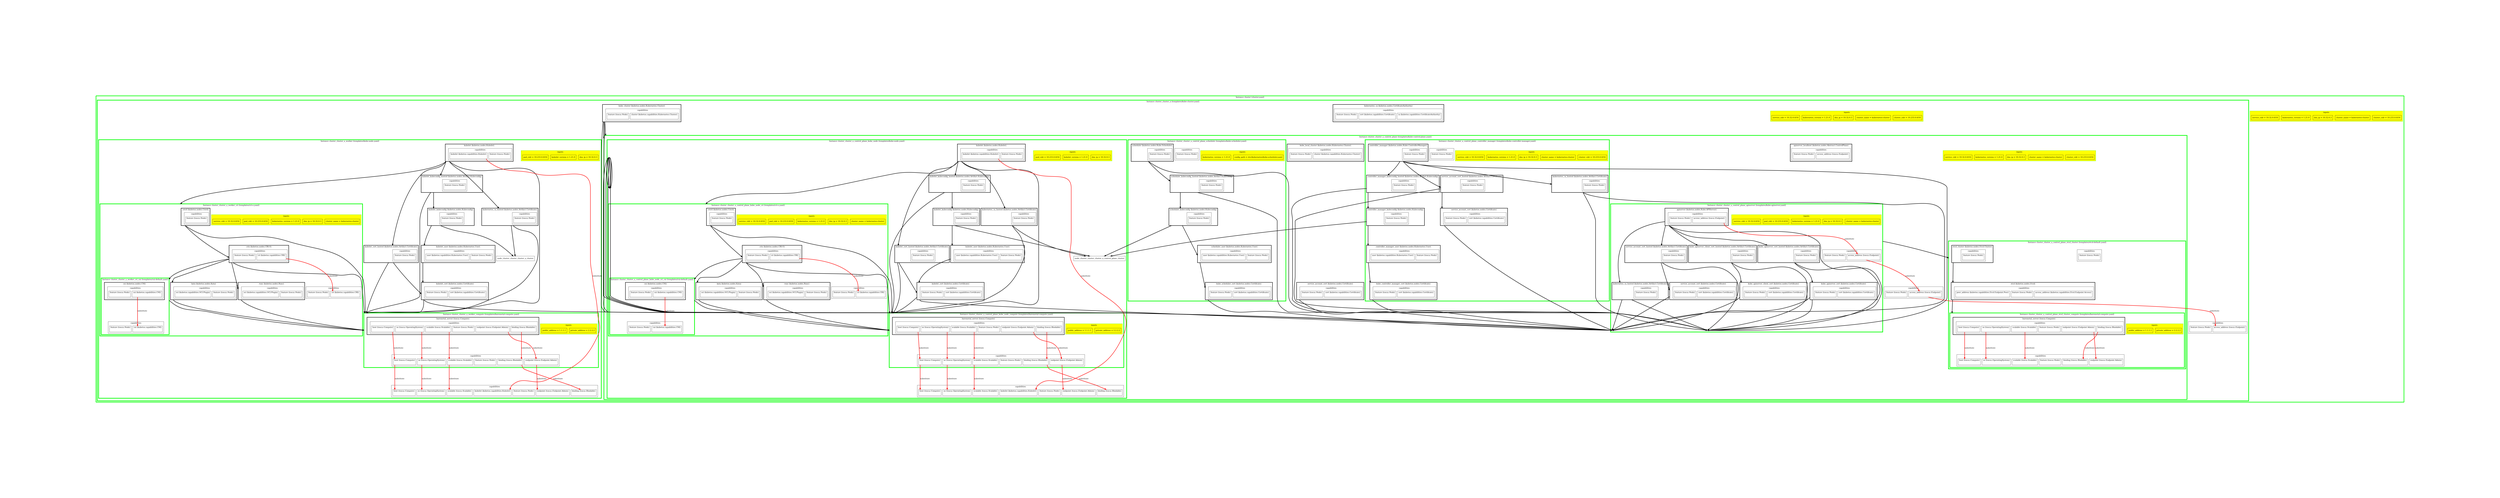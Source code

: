 
    digraph G {
      margin=10;
      compound=true;
      graph [ranksep=3];
      graph [rankdir = "TB"];
      node [shape = record];
      
    subgraph cluster_cluster {
      penwidth=5;
      graph [rankdir = "TB"];
      color = green;
      label = "Instance cluster (cluster.yaml)";
    
      subgraph cluster_cluster_inputs {
        penwidth=1;
        style=filled;
        fillcolor = yellow;
        graph [rankdir = "LR"];
        rank = same;
        label = "inputs";
      
        "cluster_cluster_inputs_prop_cluster_cidr" [label="cluster_cidr = 10.233.0.0/16"];
        
        "cluster_cluster_inputs_prop_cluster_name" [label="cluster_name = kubernetes-cluster"];
        
        "cluster_cluster_inputs_prop_dns_ip" [label="dns_ip = 10.32.0.3"];
        
        "cluster_cluster_inputs_prop_kubernetes_version" [label="kubernetes_version = 1.21.0"];
        
        "cluster_cluster_inputs_prop_service_cidr" [label="service_cidr = 10.32.0.0/16"];
        
      }
      
        
    subgraph cluster_cluster_cluster_a {
      penwidth=3;
      color = black;
      graph [rankdir = "TB"];
      label = "cluster_a (kubetos.nodes.Abstract.Cluster)";
      "node_cluster_cluster_cluster_a" [shape=point, style=invis];
    
    subgraph cluster_cluster_cluster_a_capabilities {
      penwidth=1;
      color = black;
      graph [rankdir = "TB"];
      label = "capabilities";
    
    subgraph cluster_cluster_cluster_a_capability_access_address {
      color = black;
      graph [rankdir = "TB"];
      label = "access_address (tosca::Endpoint)";
      "cap_cluster_cluster_cluster_a_capability_access_address" [shape=point,style=invis];
    
    }
    
    subgraph cluster_cluster_cluster_a_capability_feature {
      color = black;
      graph [rankdir = "TB"];
      label = "feature (tosca::Node)";
      "cap_cluster_cluster_cluster_a_capability_feature" [shape=point,style=invis];
    
    }
    
    }
    
    }
    
    subgraph cluster_cluster_cluster_a {
      penwidth=5;
      graph [rankdir = "TB"];
      color = green;
      label = "Instance cluster_cluster_a (templates/kube-cluster.yaml)";
    
      subgraph cluster_cluster_cluster_a_inputs {
        penwidth=1;
        style=filled;
        fillcolor = yellow;
        graph [rankdir = "LR"];
        rank = same;
        label = "inputs";
      
        "cluster_cluster_cluster_a_inputs_prop_cluster_cidr" [label="cluster_cidr = 10.233.0.0/16"];
        
        "cluster_cluster_cluster_a_inputs_prop_cluster_name" [label="cluster_name = kubernetes-cluster"];
        
        "cluster_cluster_cluster_a_inputs_prop_dns_ip" [label="dns_ip = 10.32.0.3"];
        
        "cluster_cluster_cluster_a_inputs_prop_kubernetes_version" [label="kubernetes_version = 1.21.0"];
        
        "cluster_cluster_cluster_a_inputs_prop_service_cidr" [label="service_cidr = 10.32.0.0/16"];
        
      }
      
        
    subgraph cluster_cluster_cluster_a_control_plane {
      penwidth=3;
      color = black;
      graph [rankdir = "TB"];
      label = "control_plane (kubetos.nodes.Abstract.ControlPlane)";
      "node_cluster_cluster_cluster_a_control_plane" [shape=point, style=invis];
    
    subgraph cluster_cluster_cluster_a_control_plane_capabilities {
      penwidth=1;
      color = black;
      graph [rankdir = "TB"];
      label = "capabilities";
    
        subgraph cluster_cluster_cluster_a_control_plane_capability_access_address {
          label="access_address (tosca::Endpoint)";
          "cap_cluster_cluster_cluster_a_control_plane_capability_access_address" [shape=point,style=invis];
        }
        "cap_cluster_cluster_cluster_a_control_plane_capability_access_address" -> "cap_cluster_cluster_cluster_a_capability_access_address" [
          label="substitute",
          penwidth=3,
          weight=1,
          color=red,
          ltail=cluster_cluster_cluster_a_control_plane_capability_access_address,
          lhead=cluster_cluster_cluster_a_capability_access_address
        ];
        
    subgraph cluster_cluster_cluster_a_control_plane_capability_feature {
      color = black;
      graph [rankdir = "TB"];
      label = "feature (tosca::Node)";
      "cap_cluster_cluster_cluster_a_control_plane_capability_feature" [shape=point,style=invis];
    
    }
    
    }
    
    }
    
    subgraph cluster_cluster_cluster_a_control_plane {
      penwidth=5;
      graph [rankdir = "TB"];
      color = green;
      label = "Instance cluster_cluster_a_control_plane (templates/kube-control-plane.yaml)";
    
      subgraph cluster_cluster_cluster_a_control_plane_inputs {
        penwidth=1;
        style=filled;
        fillcolor = yellow;
        graph [rankdir = "LR"];
        rank = same;
        label = "inputs";
      
        "cluster_cluster_cluster_a_control_plane_inputs_prop_cluster_cidr" [label="cluster_cidr = 10.233.0.0/16"];
        
        "cluster_cluster_cluster_a_control_plane_inputs_prop_cluster_name" [label="cluster_name = kubernetes-cluster"];
        
        "cluster_cluster_cluster_a_control_plane_inputs_prop_dns_ip" [label="dns_ip = 10.32.0.3"];
        
        "cluster_cluster_cluster_a_control_plane_inputs_prop_kubernetes_version" [label="kubernetes_version = 1.21.0"];
        
        "cluster_cluster_cluster_a_control_plane_inputs_prop_service_cidr" [label="service_cidr = 10.32.0.0/16"];
        
      }
      
        
    subgraph cluster_cluster_cluster_a_control_plane_apiserver {
      penwidth=3;
      color = black;
      graph [rankdir = "TB"];
      label = "apiserver (kubetos.nodes.Abstract.Kube.APIServer)";
      "node_cluster_cluster_cluster_a_control_plane_apiserver" [shape=point, style=invis];
    
    subgraph cluster_cluster_cluster_a_control_plane_apiserver_capabilities {
      penwidth=1;
      color = black;
      graph [rankdir = "TB"];
      label = "capabilities";
    
        subgraph cluster_cluster_cluster_a_control_plane_apiserver_capability_access_address {
          label="access_address (tosca::Endpoint)";
          "cap_cluster_cluster_cluster_a_control_plane_apiserver_capability_access_address" [shape=point,style=invis];
        }
        "cap_cluster_cluster_cluster_a_control_plane_apiserver_capability_access_address" -> "cap_cluster_cluster_cluster_a_control_plane_capability_access_address" [
          label="substitute",
          penwidth=3,
          weight=1,
          color=red,
          ltail=cluster_cluster_cluster_a_control_plane_apiserver_capability_access_address,
          lhead=cluster_cluster_cluster_a_control_plane_capability_access_address
        ];
        
    subgraph cluster_cluster_cluster_a_control_plane_apiserver_capability_feature {
      color = black;
      graph [rankdir = "TB"];
      label = "feature (tosca::Node)";
      "cap_cluster_cluster_cluster_a_control_plane_apiserver_capability_feature" [shape=point,style=invis];
    
    }
    
    }
    
    }
    
    subgraph cluster_cluster_cluster_a_control_plane_apiserver {
      penwidth=5;
      graph [rankdir = "TB"];
      color = green;
      label = "Instance cluster_cluster_a_control_plane_apiserver (templates/kube-apiserver.yaml)";
    
      subgraph cluster_cluster_cluster_a_control_plane_apiserver_inputs {
        penwidth=1;
        style=filled;
        fillcolor = yellow;
        graph [rankdir = "LR"];
        rank = same;
        label = "inputs";
      
        "cluster_cluster_cluster_a_control_plane_apiserver_inputs_prop_cluster_name" [label="cluster_name = kubernetes-cluster"];
        
        "cluster_cluster_cluster_a_control_plane_apiserver_inputs_prop_dns_ip" [label="dns_ip = 10.32.0.3"];
        
        "cluster_cluster_cluster_a_control_plane_apiserver_inputs_prop_kubernetes_version" [label="kubernetes_version = 1.21.0"];
        
        "cluster_cluster_cluster_a_control_plane_apiserver_inputs_prop_pod_cidr" [label="pod_cidr = 10.233.0.0/16"];
        
        "cluster_cluster_cluster_a_control_plane_apiserver_inputs_prop_service_cidr" [label="service_cidr = 10.32.0.0/16"];
        
      }
      
        
    subgraph cluster_cluster_cluster_a_control_plane_apiserver_apiserver {
      penwidth=3;
      color = black;
      graph [rankdir = "TB"];
      label = "apiserver (kubetos.nodes.Kube.APIServer)";
      "node_cluster_cluster_cluster_a_control_plane_apiserver_apiserver" [shape=point, style=invis];
    
    subgraph cluster_cluster_cluster_a_control_plane_apiserver_apiserver_capabilities {
      penwidth=1;
      color = black;
      graph [rankdir = "TB"];
      label = "capabilities";
    
        subgraph cluster_cluster_cluster_a_control_plane_apiserver_apiserver_capability_access_address {
          label="access_address (tosca::Endpoint)";
          "cap_cluster_cluster_cluster_a_control_plane_apiserver_apiserver_capability_access_address" [shape=point,style=invis];
        }
        "cap_cluster_cluster_cluster_a_control_plane_apiserver_apiserver_capability_access_address" -> "cap_cluster_cluster_cluster_a_control_plane_apiserver_capability_access_address" [
          label="substitute",
          penwidth=3,
          weight=1,
          color=red,
          ltail=cluster_cluster_cluster_a_control_plane_apiserver_apiserver_capability_access_address,
          lhead=cluster_cluster_cluster_a_control_plane_apiserver_capability_access_address
        ];
        
    subgraph cluster_cluster_cluster_a_control_plane_apiserver_apiserver_capability_feature {
      color = black;
      graph [rankdir = "TB"];
      label = "feature (tosca::Node)";
      "cap_cluster_cluster_cluster_a_control_plane_apiserver_apiserver_capability_feature" [shape=point,style=invis];
    
    }
    
    }
    
    }
    
        
        
    subgraph cluster_cluster_cluster_a_control_plane_apiserver_kube_apiserver_cert {
      penwidth=3;
      color = black;
      graph [rankdir = "TB"];
      label = "kube_apiserver_cert (kubetos.nodes.Certificate)";
      "node_cluster_cluster_cluster_a_control_plane_apiserver_kube_apiserver_cert" [shape=point, style=invis];
    
    subgraph cluster_cluster_cluster_a_control_plane_apiserver_kube_apiserver_cert_capabilities {
      penwidth=1;
      color = black;
      graph [rankdir = "TB"];
      label = "capabilities";
    
    subgraph cluster_cluster_cluster_a_control_plane_apiserver_kube_apiserver_cert_capability_cert {
      color = black;
      graph [rankdir = "TB"];
      label = "cert (kubetos.capabilities.Certificate)";
      "cap_cluster_cluster_cluster_a_control_plane_apiserver_kube_apiserver_cert_capability_cert" [shape=point,style=invis];
    
    }
    
    subgraph cluster_cluster_cluster_a_control_plane_apiserver_kube_apiserver_cert_capability_feature {
      color = black;
      graph [rankdir = "TB"];
      label = "feature (tosca::Node)";
      "cap_cluster_cluster_cluster_a_control_plane_apiserver_kube_apiserver_cert_capability_feature" [shape=point,style=invis];
    
    }
    
    }
    
    }
    
        
        
    subgraph cluster_cluster_cluster_a_control_plane_apiserver_kube_apiserver_cert_hosted {
      penwidth=3;
      color = black;
      graph [rankdir = "TB"];
      label = "kube_apiserver_cert_hosted (kubetos.nodes.Artifact.Certificate)";
      "node_cluster_cluster_cluster_a_control_plane_apiserver_kube_apiserver_cert_hosted" [shape=point, style=invis];
    
    subgraph cluster_cluster_cluster_a_control_plane_apiserver_kube_apiserver_cert_hosted_capabilities {
      penwidth=1;
      color = black;
      graph [rankdir = "TB"];
      label = "capabilities";
    
    subgraph cluster_cluster_cluster_a_control_plane_apiserver_kube_apiserver_cert_hosted_capability_feature {
      color = black;
      graph [rankdir = "TB"];
      label = "feature (tosca::Node)";
      "cap_cluster_cluster_cluster_a_control_plane_apiserver_kube_apiserver_cert_hosted_capability_feature" [shape=point,style=invis];
    
    }
    
    }
    
    }
    
        
        
    subgraph cluster_cluster_cluster_a_control_plane_apiserver_kube_apiserver_client_cert {
      penwidth=3;
      color = black;
      graph [rankdir = "TB"];
      label = "kube_apiserver_client_cert (kubetos.nodes.Certificate)";
      "node_cluster_cluster_cluster_a_control_plane_apiserver_kube_apiserver_client_cert" [shape=point, style=invis];
    
    subgraph cluster_cluster_cluster_a_control_plane_apiserver_kube_apiserver_client_cert_capabilities {
      penwidth=1;
      color = black;
      graph [rankdir = "TB"];
      label = "capabilities";
    
    subgraph cluster_cluster_cluster_a_control_plane_apiserver_kube_apiserver_client_cert_capability_cert {
      color = black;
      graph [rankdir = "TB"];
      label = "cert (kubetos.capabilities.Certificate)";
      "cap_cluster_cluster_cluster_a_control_plane_apiserver_kube_apiserver_client_cert_capability_cert" [shape=point,style=invis];
    
    }
    
    subgraph cluster_cluster_cluster_a_control_plane_apiserver_kube_apiserver_client_cert_capability_feature {
      color = black;
      graph [rankdir = "TB"];
      label = "feature (tosca::Node)";
      "cap_cluster_cluster_cluster_a_control_plane_apiserver_kube_apiserver_client_cert_capability_feature" [shape=point,style=invis];
    
    }
    
    }
    
    }
    
        
        
    subgraph cluster_cluster_cluster_a_control_plane_apiserver_kube_apiserver_client_cert_hosted {
      penwidth=3;
      color = black;
      graph [rankdir = "TB"];
      label = "kube_apiserver_client_cert_hosted (kubetos.nodes.Artifact.Certificate)";
      "node_cluster_cluster_cluster_a_control_plane_apiserver_kube_apiserver_client_cert_hosted" [shape=point, style=invis];
    
    subgraph cluster_cluster_cluster_a_control_plane_apiserver_kube_apiserver_client_cert_hosted_capabilities {
      penwidth=1;
      color = black;
      graph [rankdir = "TB"];
      label = "capabilities";
    
    subgraph cluster_cluster_cluster_a_control_plane_apiserver_kube_apiserver_client_cert_hosted_capability_feature {
      color = black;
      graph [rankdir = "TB"];
      label = "feature (tosca::Node)";
      "cap_cluster_cluster_cluster_a_control_plane_apiserver_kube_apiserver_client_cert_hosted_capability_feature" [shape=point,style=invis];
    
    }
    
    }
    
    }
    
        
        
    subgraph cluster_cluster_cluster_a_control_plane_apiserver_kubernetes_ca_hosted {
      penwidth=3;
      color = black;
      graph [rankdir = "TB"];
      label = "kubernetes_ca_hosted (kubetos.nodes.Artifact.Certificate)";
      "node_cluster_cluster_cluster_a_control_plane_apiserver_kubernetes_ca_hosted" [shape=point, style=invis];
    
    subgraph cluster_cluster_cluster_a_control_plane_apiserver_kubernetes_ca_hosted_capabilities {
      penwidth=1;
      color = black;
      graph [rankdir = "TB"];
      label = "capabilities";
    
    subgraph cluster_cluster_cluster_a_control_plane_apiserver_kubernetes_ca_hosted_capability_feature {
      color = black;
      graph [rankdir = "TB"];
      label = "feature (tosca::Node)";
      "cap_cluster_cluster_cluster_a_control_plane_apiserver_kubernetes_ca_hosted_capability_feature" [shape=point,style=invis];
    
    }
    
    }
    
    }
    
        
        
    subgraph cluster_cluster_cluster_a_control_plane_apiserver_service_account_cert {
      penwidth=3;
      color = black;
      graph [rankdir = "TB"];
      label = "service_account_cert (kubetos.nodes.Certificate)";
      "node_cluster_cluster_cluster_a_control_plane_apiserver_service_account_cert" [shape=point, style=invis];
    
    subgraph cluster_cluster_cluster_a_control_plane_apiserver_service_account_cert_capabilities {
      penwidth=1;
      color = black;
      graph [rankdir = "TB"];
      label = "capabilities";
    
    subgraph cluster_cluster_cluster_a_control_plane_apiserver_service_account_cert_capability_cert {
      color = black;
      graph [rankdir = "TB"];
      label = "cert (kubetos.capabilities.Certificate)";
      "cap_cluster_cluster_cluster_a_control_plane_apiserver_service_account_cert_capability_cert" [shape=point,style=invis];
    
    }
    
    subgraph cluster_cluster_cluster_a_control_plane_apiserver_service_account_cert_capability_feature {
      color = black;
      graph [rankdir = "TB"];
      label = "feature (tosca::Node)";
      "cap_cluster_cluster_cluster_a_control_plane_apiserver_service_account_cert_capability_feature" [shape=point,style=invis];
    
    }
    
    }
    
    }
    
        
        
    subgraph cluster_cluster_cluster_a_control_plane_apiserver_service_account_cert_hosted {
      penwidth=3;
      color = black;
      graph [rankdir = "TB"];
      label = "service_account_cert_hosted (kubetos.nodes.Artifact.Certificate)";
      "node_cluster_cluster_cluster_a_control_plane_apiserver_service_account_cert_hosted" [shape=point, style=invis];
    
    subgraph cluster_cluster_cluster_a_control_plane_apiserver_service_account_cert_hosted_capabilities {
      penwidth=1;
      color = black;
      graph [rankdir = "TB"];
      label = "capabilities";
    
    subgraph cluster_cluster_cluster_a_control_plane_apiserver_service_account_cert_hosted_capability_feature {
      color = black;
      graph [rankdir = "TB"];
      label = "feature (tosca::Node)";
      "cap_cluster_cluster_cluster_a_control_plane_apiserver_service_account_cert_hosted_capability_feature" [shape=point,style=invis];
    
    }
    
    }
    
    }
    
        
        "node_cluster_cluster_cluster_a_control_plane_apiserver_apiserver" -> "node_cluster_cluster_cluster_a_control_plane_kube_node" [
          penwidth=3,
          weight=1,
          ltail=cluster_cluster_cluster_a_control_plane_apiserver_apiserver, 
          lhead=cluster_cluster_cluster_a_control_plane_kube_node
        ];
        
        "node_cluster_cluster_cluster_a_control_plane_apiserver_apiserver" -> "node_cluster_cluster_cluster_a_control_plane_apiserver_kubernetes_ca_hosted" [
          penwidth=3,
          weight=1,
          ltail=cluster_cluster_cluster_a_control_plane_apiserver_apiserver, 
          lhead=cluster_cluster_cluster_a_control_plane_apiserver_kubernetes_ca_hosted
        ];
        
        "node_cluster_cluster_cluster_a_control_plane_apiserver_apiserver" -> "node_cluster_cluster_cluster_a_control_plane_apiserver_kube_apiserver_cert_hosted" [
          penwidth=3,
          weight=1,
          ltail=cluster_cluster_cluster_a_control_plane_apiserver_apiserver, 
          lhead=cluster_cluster_cluster_a_control_plane_apiserver_kube_apiserver_cert_hosted
        ];
        
        "node_cluster_cluster_cluster_a_control_plane_apiserver_apiserver" -> "node_cluster_cluster_cluster_a_control_plane_apiserver_kube_apiserver_client_cert_hosted" [
          penwidth=3,
          weight=1,
          ltail=cluster_cluster_cluster_a_control_plane_apiserver_apiserver, 
          lhead=cluster_cluster_cluster_a_control_plane_apiserver_kube_apiserver_client_cert_hosted
        ];
        
        "node_cluster_cluster_cluster_a_control_plane_apiserver_apiserver" -> "node_cluster_cluster_cluster_a_control_plane_apiserver_service_account_cert_hosted" [
          penwidth=3,
          weight=1,
          ltail=cluster_cluster_cluster_a_control_plane_apiserver_apiserver, 
          lhead=cluster_cluster_cluster_a_control_plane_apiserver_service_account_cert_hosted
        ];
        
        "node_cluster_cluster_cluster_a_control_plane_apiserver_kube_apiserver_cert" -> "node_cluster_cluster_cluster_a_kubernetes_ca" [
          penwidth=3,
          weight=1,
          ltail=cluster_cluster_cluster_a_control_plane_apiserver_kube_apiserver_cert, 
          lhead=cluster_cluster_cluster_a_kubernetes_ca
        ];
        
        "node_cluster_cluster_cluster_a_control_plane_apiserver_kube_apiserver_cert" -> "node_cluster_cluster_cluster_a_control_plane_kube_node" [
          penwidth=3,
          weight=1,
          ltail=cluster_cluster_cluster_a_control_plane_apiserver_kube_apiserver_cert, 
          lhead=cluster_cluster_cluster_a_control_plane_kube_node
        ];
        
        "node_cluster_cluster_cluster_a_control_plane_apiserver_kube_apiserver_cert_hosted" -> "node_cluster_cluster_cluster_a_control_plane_apiserver_kube_apiserver_cert" [
          penwidth=3,
          weight=1,
          ltail=cluster_cluster_cluster_a_control_plane_apiserver_kube_apiserver_cert_hosted, 
          lhead=cluster_cluster_cluster_a_control_plane_apiserver_kube_apiserver_cert
        ];
        
        "node_cluster_cluster_cluster_a_control_plane_apiserver_kube_apiserver_cert_hosted" -> "node_cluster_cluster_cluster_a_control_plane_kube_node" [
          penwidth=3,
          weight=1,
          ltail=cluster_cluster_cluster_a_control_plane_apiserver_kube_apiserver_cert_hosted, 
          lhead=cluster_cluster_cluster_a_control_plane_kube_node
        ];
        
        "node_cluster_cluster_cluster_a_control_plane_apiserver_kube_apiserver_client_cert" -> "node_cluster_cluster_cluster_a_kubernetes_ca" [
          penwidth=3,
          weight=1,
          ltail=cluster_cluster_cluster_a_control_plane_apiserver_kube_apiserver_client_cert, 
          lhead=cluster_cluster_cluster_a_kubernetes_ca
        ];
        
        "node_cluster_cluster_cluster_a_control_plane_apiserver_kube_apiserver_client_cert_hosted" -> "node_cluster_cluster_cluster_a_control_plane_apiserver_kube_apiserver_client_cert" [
          penwidth=3,
          weight=1,
          ltail=cluster_cluster_cluster_a_control_plane_apiserver_kube_apiserver_client_cert_hosted, 
          lhead=cluster_cluster_cluster_a_control_plane_apiserver_kube_apiserver_client_cert
        ];
        
        "node_cluster_cluster_cluster_a_control_plane_apiserver_kube_apiserver_client_cert_hosted" -> "node_cluster_cluster_cluster_a_control_plane_kube_node" [
          penwidth=3,
          weight=1,
          ltail=cluster_cluster_cluster_a_control_plane_apiserver_kube_apiserver_client_cert_hosted, 
          lhead=cluster_cluster_cluster_a_control_plane_kube_node
        ];
        
        "node_cluster_cluster_cluster_a_control_plane_apiserver_kubernetes_ca_hosted" -> "node_cluster_cluster_cluster_a_kubernetes_ca" [
          penwidth=3,
          weight=1,
          ltail=cluster_cluster_cluster_a_control_plane_apiserver_kubernetes_ca_hosted, 
          lhead=cluster_cluster_cluster_a_kubernetes_ca
        ];
        
        "node_cluster_cluster_cluster_a_control_plane_apiserver_kubernetes_ca_hosted" -> "node_cluster_cluster_cluster_a_control_plane_kube_node" [
          penwidth=3,
          weight=1,
          ltail=cluster_cluster_cluster_a_control_plane_apiserver_kubernetes_ca_hosted, 
          lhead=cluster_cluster_cluster_a_control_plane_kube_node
        ];
        
        "node_cluster_cluster_cluster_a_control_plane_apiserver_service_account_cert" -> "node_cluster_cluster_cluster_a_kubernetes_ca" [
          penwidth=3,
          weight=1,
          ltail=cluster_cluster_cluster_a_control_plane_apiserver_service_account_cert, 
          lhead=cluster_cluster_cluster_a_kubernetes_ca
        ];
        
        "node_cluster_cluster_cluster_a_control_plane_apiserver_service_account_cert_hosted" -> "node_cluster_cluster_cluster_a_control_plane_apiserver_service_account_cert" [
          penwidth=3,
          weight=1,
          ltail=cluster_cluster_cluster_a_control_plane_apiserver_service_account_cert_hosted, 
          lhead=cluster_cluster_cluster_a_control_plane_apiserver_service_account_cert
        ];
        
        "node_cluster_cluster_cluster_a_control_plane_apiserver_service_account_cert_hosted" -> "node_cluster_cluster_cluster_a_control_plane_kube_node" [
          penwidth=3,
          weight=1,
          ltail=cluster_cluster_cluster_a_control_plane_apiserver_service_account_cert_hosted, 
          lhead=cluster_cluster_cluster_a_control_plane_kube_node
        ];
        
    }
    
        
        
    subgraph cluster_cluster_cluster_a_control_plane_apiserver_localhost {
      penwidth=3;
      color = black;
      graph [rankdir = "TB"];
      label = "apiserver_localhost (kubetos.nodes.Abstract.ControlPlane)";
      "node_cluster_cluster_cluster_a_control_plane_apiserver_localhost" [shape=point, style=invis];
    
    subgraph cluster_cluster_cluster_a_control_plane_apiserver_localhost_capabilities {
      penwidth=1;
      color = black;
      graph [rankdir = "TB"];
      label = "capabilities";
    
    subgraph cluster_cluster_cluster_a_control_plane_apiserver_localhost_capability_access_address {
      color = black;
      graph [rankdir = "TB"];
      label = "access_address (tosca::Endpoint)";
      "cap_cluster_cluster_cluster_a_control_plane_apiserver_localhost_capability_access_address" [shape=point,style=invis];
    
    }
    
    subgraph cluster_cluster_cluster_a_control_plane_apiserver_localhost_capability_feature {
      color = black;
      graph [rankdir = "TB"];
      label = "feature (tosca::Node)";
      "cap_cluster_cluster_cluster_a_control_plane_apiserver_localhost_capability_feature" [shape=point,style=invis];
    
    }
    
    }
    
    }
    
        
        
    subgraph cluster_cluster_cluster_a_control_plane_controller_manager {
      penwidth=3;
      color = black;
      graph [rankdir = "TB"];
      label = "controller_manager (kubetos.nodes.Abstract.Kube.ControllerManager)";
      "node_cluster_cluster_cluster_a_control_plane_controller_manager" [shape=point, style=invis];
    
    subgraph cluster_cluster_cluster_a_control_plane_controller_manager_capabilities {
      penwidth=1;
      color = black;
      graph [rankdir = "TB"];
      label = "capabilities";
    
    subgraph cluster_cluster_cluster_a_control_plane_controller_manager_capability_feature {
      color = black;
      graph [rankdir = "TB"];
      label = "feature (tosca::Node)";
      "cap_cluster_cluster_cluster_a_control_plane_controller_manager_capability_feature" [shape=point,style=invis];
    
    }
    
    }
    
    }
    
    subgraph cluster_cluster_cluster_a_control_plane_controller_manager {
      penwidth=5;
      graph [rankdir = "TB"];
      color = green;
      label = "Instance cluster_cluster_a_control_plane_controller_manager (templates/kube-controller-manager.yaml)";
    
      subgraph cluster_cluster_cluster_a_control_plane_controller_manager_inputs {
        penwidth=1;
        style=filled;
        fillcolor = yellow;
        graph [rankdir = "LR"];
        rank = same;
        label = "inputs";
      
        "cluster_cluster_cluster_a_control_plane_controller_manager_inputs_prop_cluster_cidr" [label="cluster_cidr = 10.233.0.0/16"];
        
        "cluster_cluster_cluster_a_control_plane_controller_manager_inputs_prop_cluster_name" [label="cluster_name = kubernetes-cluster"];
        
        "cluster_cluster_cluster_a_control_plane_controller_manager_inputs_prop_dns_ip" [label="dns_ip = 10.32.0.3"];
        
        "cluster_cluster_cluster_a_control_plane_controller_manager_inputs_prop_kubernetes_version" [label="kubernetes_version = 1.21.0"];
        
        "cluster_cluster_cluster_a_control_plane_controller_manager_inputs_prop_service_cidr" [label="service_cidr = 10.32.0.0/16"];
        
      }
      
        
    subgraph cluster_cluster_cluster_a_control_plane_controller_manager_controller_manager {
      penwidth=3;
      color = black;
      graph [rankdir = "TB"];
      label = "controller_manager (kubetos.nodes.Kube.ControllerManager)";
      "node_cluster_cluster_cluster_a_control_plane_controller_manager_controller_manager" [shape=point, style=invis];
    
    subgraph cluster_cluster_cluster_a_control_plane_controller_manager_controller_manager_capabilities {
      penwidth=1;
      color = black;
      graph [rankdir = "TB"];
      label = "capabilities";
    
    subgraph cluster_cluster_cluster_a_control_plane_controller_manager_controller_manager_capability_feature {
      color = black;
      graph [rankdir = "TB"];
      label = "feature (tosca::Node)";
      "cap_cluster_cluster_cluster_a_control_plane_controller_manager_controller_manager_capability_feature" [shape=point,style=invis];
    
    }
    
    }
    
    }
    
        
        
    subgraph cluster_cluster_cluster_a_control_plane_controller_manager_controller_manager_kubeconfig {
      penwidth=3;
      color = black;
      graph [rankdir = "TB"];
      label = "controller_manager_kubeconfig (kubetos.nodes.Kubeconfig)";
      "node_cluster_cluster_cluster_a_control_plane_controller_manager_controller_manager_kubeconfig" [shape=point, style=invis];
    
    subgraph cluster_cluster_cluster_a_control_plane_controller_manager_controller_manager_kubeconfig_capabilities {
      penwidth=1;
      color = black;
      graph [rankdir = "TB"];
      label = "capabilities";
    
    subgraph cluster_cluster_cluster_a_control_plane_controller_manager_controller_manager_kubeconfig_capability_feature {
      color = black;
      graph [rankdir = "TB"];
      label = "feature (tosca::Node)";
      "cap_cluster_cluster_cluster_a_control_plane_controller_manager_controller_manager_kubeconfig_capability_feature" [shape=point,style=invis];
    
    }
    
    }
    
    }
    
        
        
    subgraph cluster_cluster_cluster_a_control_plane_controller_manager_controller_manager_kubeconfig_hosted {
      penwidth=3;
      color = black;
      graph [rankdir = "TB"];
      label = "controller_manager_kubeconfig_hosted (kubetos.nodes.Artifact.Kubeconfig)";
      "node_cluster_cluster_cluster_a_control_plane_controller_manager_controller_manager_kubeconfig_hosted" [shape=point, style=invis];
    
    subgraph cluster_cluster_cluster_a_control_plane_controller_manager_controller_manager_kubeconfig_hosted_capabilities {
      penwidth=1;
      color = black;
      graph [rankdir = "TB"];
      label = "capabilities";
    
    subgraph cluster_cluster_cluster_a_control_plane_controller_manager_controller_manager_kubeconfig_hosted_capability_feature {
      color = black;
      graph [rankdir = "TB"];
      label = "feature (tosca::Node)";
      "cap_cluster_cluster_cluster_a_control_plane_controller_manager_controller_manager_kubeconfig_hosted_capability_feature" [shape=point,style=invis];
    
    }
    
    }
    
    }
    
        
        
    subgraph cluster_cluster_cluster_a_control_plane_controller_manager_controller_manager_user {
      penwidth=3;
      color = black;
      graph [rankdir = "TB"];
      label = "controller_manager_user (kubetos.nodes.Kubernetes.User)";
      "node_cluster_cluster_cluster_a_control_plane_controller_manager_controller_manager_user" [shape=point, style=invis];
    
    subgraph cluster_cluster_cluster_a_control_plane_controller_manager_controller_manager_user_capabilities {
      penwidth=1;
      color = black;
      graph [rankdir = "TB"];
      label = "capabilities";
    
    subgraph cluster_cluster_cluster_a_control_plane_controller_manager_controller_manager_user_capability_feature {
      color = black;
      graph [rankdir = "TB"];
      label = "feature (tosca::Node)";
      "cap_cluster_cluster_cluster_a_control_plane_controller_manager_controller_manager_user_capability_feature" [shape=point,style=invis];
    
    }
    
    subgraph cluster_cluster_cluster_a_control_plane_controller_manager_controller_manager_user_capability_user {
      color = black;
      graph [rankdir = "TB"];
      label = "user (kubetos.capabilities.Kubernetes.User)";
      "cap_cluster_cluster_cluster_a_control_plane_controller_manager_controller_manager_user_capability_user" [shape=point,style=invis];
    
    }
    
    }
    
    }
    
        
        
    subgraph cluster_cluster_cluster_a_control_plane_controller_manager_kube_controller_manager_cert {
      penwidth=3;
      color = black;
      graph [rankdir = "TB"];
      label = "kube_controller_manager_cert (kubetos.nodes.Certificate)";
      "node_cluster_cluster_cluster_a_control_plane_controller_manager_kube_controller_manager_cert" [shape=point, style=invis];
    
    subgraph cluster_cluster_cluster_a_control_plane_controller_manager_kube_controller_manager_cert_capabilities {
      penwidth=1;
      color = black;
      graph [rankdir = "TB"];
      label = "capabilities";
    
    subgraph cluster_cluster_cluster_a_control_plane_controller_manager_kube_controller_manager_cert_capability_cert {
      color = black;
      graph [rankdir = "TB"];
      label = "cert (kubetos.capabilities.Certificate)";
      "cap_cluster_cluster_cluster_a_control_plane_controller_manager_kube_controller_manager_cert_capability_cert" [shape=point,style=invis];
    
    }
    
    subgraph cluster_cluster_cluster_a_control_plane_controller_manager_kube_controller_manager_cert_capability_feature {
      color = black;
      graph [rankdir = "TB"];
      label = "feature (tosca::Node)";
      "cap_cluster_cluster_cluster_a_control_plane_controller_manager_kube_controller_manager_cert_capability_feature" [shape=point,style=invis];
    
    }
    
    }
    
    }
    
        
        
    subgraph cluster_cluster_cluster_a_control_plane_controller_manager_kubernetes_ca_hosted {
      penwidth=3;
      color = black;
      graph [rankdir = "TB"];
      label = "kubernetes_ca_hosted (kubetos.nodes.Artifact.Certificate)";
      "node_cluster_cluster_cluster_a_control_plane_controller_manager_kubernetes_ca_hosted" [shape=point, style=invis];
    
    subgraph cluster_cluster_cluster_a_control_plane_controller_manager_kubernetes_ca_hosted_capabilities {
      penwidth=1;
      color = black;
      graph [rankdir = "TB"];
      label = "capabilities";
    
    subgraph cluster_cluster_cluster_a_control_plane_controller_manager_kubernetes_ca_hosted_capability_feature {
      color = black;
      graph [rankdir = "TB"];
      label = "feature (tosca::Node)";
      "cap_cluster_cluster_cluster_a_control_plane_controller_manager_kubernetes_ca_hosted_capability_feature" [shape=point,style=invis];
    
    }
    
    }
    
    }
    
        
        
    subgraph cluster_cluster_cluster_a_control_plane_controller_manager_service_account_cert {
      penwidth=3;
      color = black;
      graph [rankdir = "TB"];
      label = "service_account_cert (kubetos.nodes.Certificate)";
      "node_cluster_cluster_cluster_a_control_plane_controller_manager_service_account_cert" [shape=point, style=invis];
    
    subgraph cluster_cluster_cluster_a_control_plane_controller_manager_service_account_cert_capabilities {
      penwidth=1;
      color = black;
      graph [rankdir = "TB"];
      label = "capabilities";
    
    subgraph cluster_cluster_cluster_a_control_plane_controller_manager_service_account_cert_capability_cert {
      color = black;
      graph [rankdir = "TB"];
      label = "cert (kubetos.capabilities.Certificate)";
      "cap_cluster_cluster_cluster_a_control_plane_controller_manager_service_account_cert_capability_cert" [shape=point,style=invis];
    
    }
    
    subgraph cluster_cluster_cluster_a_control_plane_controller_manager_service_account_cert_capability_feature {
      color = black;
      graph [rankdir = "TB"];
      label = "feature (tosca::Node)";
      "cap_cluster_cluster_cluster_a_control_plane_controller_manager_service_account_cert_capability_feature" [shape=point,style=invis];
    
    }
    
    }
    
    }
    
        
        
    subgraph cluster_cluster_cluster_a_control_plane_controller_manager_service_account_cert_hosted {
      penwidth=3;
      color = black;
      graph [rankdir = "TB"];
      label = "service_account_cert_hosted (kubetos.nodes.Artifact.Certificate)";
      "node_cluster_cluster_cluster_a_control_plane_controller_manager_service_account_cert_hosted" [shape=point, style=invis];
    
    subgraph cluster_cluster_cluster_a_control_plane_controller_manager_service_account_cert_hosted_capabilities {
      penwidth=1;
      color = black;
      graph [rankdir = "TB"];
      label = "capabilities";
    
    subgraph cluster_cluster_cluster_a_control_plane_controller_manager_service_account_cert_hosted_capability_feature {
      color = black;
      graph [rankdir = "TB"];
      label = "feature (tosca::Node)";
      "cap_cluster_cluster_cluster_a_control_plane_controller_manager_service_account_cert_hosted_capability_feature" [shape=point,style=invis];
    
    }
    
    }
    
    }
    
        
        "node_cluster_cluster_cluster_a_control_plane_controller_manager_controller_manager" -> "node_cluster_cluster_cluster_a_control_plane_kube_node" [
          penwidth=3,
          weight=1,
          ltail=cluster_cluster_cluster_a_control_plane_controller_manager_controller_manager, 
          lhead=cluster_cluster_cluster_a_control_plane_kube_node
        ];
        
        "node_cluster_cluster_cluster_a_control_plane_controller_manager_controller_manager" -> "node_cluster_cluster_cluster_a_control_plane_controller_manager_kubernetes_ca_hosted" [
          penwidth=3,
          weight=1,
          ltail=cluster_cluster_cluster_a_control_plane_controller_manager_controller_manager, 
          lhead=cluster_cluster_cluster_a_control_plane_controller_manager_kubernetes_ca_hosted
        ];
        
        "node_cluster_cluster_cluster_a_control_plane_controller_manager_controller_manager" -> "node_cluster_cluster_cluster_a_control_plane_controller_manager_service_account_cert_hosted" [
          penwidth=3,
          weight=1,
          ltail=cluster_cluster_cluster_a_control_plane_controller_manager_controller_manager, 
          lhead=cluster_cluster_cluster_a_control_plane_controller_manager_service_account_cert_hosted
        ];
        
        "node_cluster_cluster_cluster_a_control_plane_controller_manager_controller_manager" -> "node_cluster_cluster_cluster_a_control_plane_controller_manager_controller_manager_kubeconfig_hosted" [
          penwidth=3,
          weight=1,
          ltail=cluster_cluster_cluster_a_control_plane_controller_manager_controller_manager, 
          lhead=cluster_cluster_cluster_a_control_plane_controller_manager_controller_manager_kubeconfig_hosted
        ];
        
        "node_cluster_cluster_cluster_a_control_plane_controller_manager_controller_manager_kubeconfig" -> "node_cluster_cluster_cluster_a_control_plane_cluster" [
          penwidth=3,
          weight=1,
          ltail=cluster_cluster_cluster_a_control_plane_controller_manager_controller_manager_kubeconfig, 
          lhead=cluster_cluster_cluster_a_control_plane_cluster
        ];
        
        "node_cluster_cluster_cluster_a_control_plane_controller_manager_controller_manager_kubeconfig" -> "node_cluster_cluster_cluster_a_control_plane_controller_manager_controller_manager_user" [
          penwidth=3,
          weight=1,
          ltail=cluster_cluster_cluster_a_control_plane_controller_manager_controller_manager_kubeconfig, 
          lhead=cluster_cluster_cluster_a_control_plane_controller_manager_controller_manager_user
        ];
        
        "node_cluster_cluster_cluster_a_control_plane_controller_manager_controller_manager_kubeconfig_hosted" -> "node_cluster_cluster_cluster_a_control_plane_controller_manager_controller_manager_kubeconfig" [
          penwidth=3,
          weight=1,
          ltail=cluster_cluster_cluster_a_control_plane_controller_manager_controller_manager_kubeconfig_hosted, 
          lhead=cluster_cluster_cluster_a_control_plane_controller_manager_controller_manager_kubeconfig
        ];
        
        "node_cluster_cluster_cluster_a_control_plane_controller_manager_controller_manager_kubeconfig_hosted" -> "node_cluster_cluster_cluster_a_control_plane_kube_node" [
          penwidth=3,
          weight=1,
          ltail=cluster_cluster_cluster_a_control_plane_controller_manager_controller_manager_kubeconfig_hosted, 
          lhead=cluster_cluster_cluster_a_control_plane_kube_node
        ];
        
        "node_cluster_cluster_cluster_a_control_plane_controller_manager_controller_manager_user" -> "node_cluster_cluster_cluster_a_control_plane_controller_manager_kube_controller_manager_cert" [
          penwidth=3,
          weight=1,
          ltail=cluster_cluster_cluster_a_control_plane_controller_manager_controller_manager_user, 
          lhead=cluster_cluster_cluster_a_control_plane_controller_manager_kube_controller_manager_cert
        ];
        
        "node_cluster_cluster_cluster_a_control_plane_controller_manager_kube_controller_manager_cert" -> "node_cluster_cluster_cluster_a_kubernetes_ca" [
          penwidth=3,
          weight=1,
          ltail=cluster_cluster_cluster_a_control_plane_controller_manager_kube_controller_manager_cert, 
          lhead=cluster_cluster_cluster_a_kubernetes_ca
        ];
        
        "node_cluster_cluster_cluster_a_control_plane_controller_manager_kubernetes_ca_hosted" -> "node_cluster_cluster_cluster_a_kubernetes_ca" [
          penwidth=3,
          weight=1,
          ltail=cluster_cluster_cluster_a_control_plane_controller_manager_kubernetes_ca_hosted, 
          lhead=cluster_cluster_cluster_a_kubernetes_ca
        ];
        
        "node_cluster_cluster_cluster_a_control_plane_controller_manager_kubernetes_ca_hosted" -> "node_cluster_cluster_cluster_a_control_plane_kube_node" [
          penwidth=3,
          weight=1,
          ltail=cluster_cluster_cluster_a_control_plane_controller_manager_kubernetes_ca_hosted, 
          lhead=cluster_cluster_cluster_a_control_plane_kube_node
        ];
        
        "node_cluster_cluster_cluster_a_control_plane_controller_manager_service_account_cert" -> "node_cluster_cluster_cluster_a_kubernetes_ca" [
          penwidth=3,
          weight=1,
          ltail=cluster_cluster_cluster_a_control_plane_controller_manager_service_account_cert, 
          lhead=cluster_cluster_cluster_a_kubernetes_ca
        ];
        
        "node_cluster_cluster_cluster_a_control_plane_controller_manager_service_account_cert_hosted" -> "node_cluster_cluster_cluster_a_control_plane_controller_manager_service_account_cert" [
          penwidth=3,
          weight=1,
          ltail=cluster_cluster_cluster_a_control_plane_controller_manager_service_account_cert_hosted, 
          lhead=cluster_cluster_cluster_a_control_plane_controller_manager_service_account_cert
        ];
        
        "node_cluster_cluster_cluster_a_control_plane_controller_manager_service_account_cert_hosted" -> "node_cluster_cluster_cluster_a_control_plane_kube_node" [
          penwidth=3,
          weight=1,
          ltail=cluster_cluster_cluster_a_control_plane_controller_manager_service_account_cert_hosted, 
          lhead=cluster_cluster_cluster_a_control_plane_kube_node
        ];
        
        "node_cluster_cluster_cluster_a_control_plane_kube_local_cluster" -> "node_cluster_cluster_cluster_a_control_plane_apiserver_localhost" [
          penwidth=3,
          weight=1,
          ltail=cluster_cluster_cluster_a_control_plane_kube_local_cluster, 
          lhead=cluster_cluster_cluster_a_control_plane_apiserver_localhost
        ];
        
        "node_cluster_cluster_cluster_a_control_plane_kube_local_cluster" -> "node_cluster_cluster_cluster_a_kubernetes_ca" [
          penwidth=3,
          weight=1,
          ltail=cluster_cluster_cluster_a_control_plane_kube_local_cluster, 
          lhead=cluster_cluster_cluster_a_kubernetes_ca
        ];
        
    }
    
        
        
    subgraph cluster_cluster_cluster_a_control_plane_etcd_cluster {
      penwidth=3;
      color = black;
      graph [rankdir = "TB"];
      label = "etcd_cluster (kubetos.nodes.Etcd.Cluster)";
      "node_cluster_cluster_cluster_a_control_plane_etcd_cluster" [shape=point, style=invis];
    
    subgraph cluster_cluster_cluster_a_control_plane_etcd_cluster_capabilities {
      penwidth=1;
      color = black;
      graph [rankdir = "TB"];
      label = "capabilities";
    
    subgraph cluster_cluster_cluster_a_control_plane_etcd_cluster_capability_feature {
      color = black;
      graph [rankdir = "TB"];
      label = "feature (tosca::Node)";
      "cap_cluster_cluster_cluster_a_control_plane_etcd_cluster_capability_feature" [shape=point,style=invis];
    
    }
    
    }
    
    }
    
    subgraph cluster_cluster_cluster_a_control_plane_etcd_cluster {
      penwidth=5;
      graph [rankdir = "TB"];
      color = green;
      label = "Instance cluster_cluster_a_control_plane_etcd_cluster (templates/etcd-default.yaml)";
    
        
    subgraph cluster_cluster_cluster_a_control_plane_etcd_cluster_compute {
      penwidth=3;
      color = black;
      graph [rankdir = "TB"];
      label = "compute (tosca::Compute)";
      "node_cluster_cluster_cluster_a_control_plane_etcd_cluster_compute" [shape=point, style=invis];
    
    subgraph cluster_cluster_cluster_a_control_plane_etcd_cluster_compute_capabilities {
      penwidth=1;
      color = black;
      graph [rankdir = "TB"];
      label = "capabilities";
    
    subgraph cluster_cluster_cluster_a_control_plane_etcd_cluster_compute_capability_binding {
      color = black;
      graph [rankdir = "TB"];
      label = "binding (tosca::Bindable)";
      "cap_cluster_cluster_cluster_a_control_plane_etcd_cluster_compute_capability_binding" [shape=point,style=invis];
    
    }
    
    subgraph cluster_cluster_cluster_a_control_plane_etcd_cluster_compute_capability_endpoint {
      color = black;
      graph [rankdir = "TB"];
      label = "endpoint (tosca::Endpoint.Admin)";
      "cap_cluster_cluster_cluster_a_control_plane_etcd_cluster_compute_capability_endpoint" [shape=point,style=invis];
    
    }
    
    subgraph cluster_cluster_cluster_a_control_plane_etcd_cluster_compute_capability_feature {
      color = black;
      graph [rankdir = "TB"];
      label = "feature (tosca::Node)";
      "cap_cluster_cluster_cluster_a_control_plane_etcd_cluster_compute_capability_feature" [shape=point,style=invis];
    
    }
    
    subgraph cluster_cluster_cluster_a_control_plane_etcd_cluster_compute_capability_host {
      color = black;
      graph [rankdir = "TB"];
      label = "host (tosca::Compute)";
      "cap_cluster_cluster_cluster_a_control_plane_etcd_cluster_compute_capability_host" [shape=point,style=invis];
    
    }
    
    subgraph cluster_cluster_cluster_a_control_plane_etcd_cluster_compute_capability_os {
      color = black;
      graph [rankdir = "TB"];
      label = "os (tosca::OperatingSystem)";
      "cap_cluster_cluster_cluster_a_control_plane_etcd_cluster_compute_capability_os" [shape=point,style=invis];
    
    }
    
    subgraph cluster_cluster_cluster_a_control_plane_etcd_cluster_compute_capability_scalable {
      color = black;
      graph [rankdir = "TB"];
      label = "scalable (tosca::Scalable)";
      "cap_cluster_cluster_cluster_a_control_plane_etcd_cluster_compute_capability_scalable" [shape=point,style=invis];
    
    }
    
    }
    
    }
    
    subgraph cluster_cluster_cluster_a_control_plane_etcd_cluster_compute {
      penwidth=5;
      graph [rankdir = "TB"];
      color = green;
      label = "Instance cluster_cluster_a_control_plane_etcd_cluster_compute (templates/baremetal-compute.yaml)";
    
      subgraph cluster_cluster_cluster_a_control_plane_etcd_cluster_compute_inputs {
        penwidth=1;
        style=filled;
        fillcolor = yellow;
        graph [rankdir = "LR"];
        rank = same;
        label = "inputs";
      
        "cluster_cluster_cluster_a_control_plane_etcd_cluster_compute_inputs_prop_private_address" [label="private_address = 2.2.2.2"];
        
        "cluster_cluster_cluster_a_control_plane_etcd_cluster_compute_inputs_prop_public_address" [label="public_address = 1.1.1.1"];
        
      }
      
        
    subgraph cluster_cluster_cluster_a_control_plane_etcd_cluster_compute_baremetal_server {
      penwidth=3;
      color = black;
      graph [rankdir = "TB"];
      label = "baremetal_server (tosca::Compute)";
      "node_cluster_cluster_cluster_a_control_plane_etcd_cluster_compute_baremetal_server" [shape=point, style=invis];
    
    subgraph cluster_cluster_cluster_a_control_plane_etcd_cluster_compute_baremetal_server_capabilities {
      penwidth=1;
      color = black;
      graph [rankdir = "TB"];
      label = "capabilities";
    
        subgraph cluster_cluster_cluster_a_control_plane_etcd_cluster_compute_baremetal_server_capability_binding {
          label="binding (tosca::Bindable)";
          "cap_cluster_cluster_cluster_a_control_plane_etcd_cluster_compute_baremetal_server_capability_binding" [shape=point,style=invis];
        }
        "cap_cluster_cluster_cluster_a_control_plane_etcd_cluster_compute_baremetal_server_capability_binding" -> "cap_cluster_cluster_cluster_a_control_plane_etcd_cluster_compute_capability_binding" [
          label="substitute",
          penwidth=3,
          weight=1,
          color=red,
          ltail=cluster_cluster_cluster_a_control_plane_etcd_cluster_compute_baremetal_server_capability_binding,
          lhead=cluster_cluster_cluster_a_control_plane_etcd_cluster_compute_capability_binding
        ];
        
        subgraph cluster_cluster_cluster_a_control_plane_etcd_cluster_compute_baremetal_server_capability_endpoint {
          label="endpoint (tosca::Endpoint.Admin)";
          "cap_cluster_cluster_cluster_a_control_plane_etcd_cluster_compute_baremetal_server_capability_endpoint" [shape=point,style=invis];
        }
        "cap_cluster_cluster_cluster_a_control_plane_etcd_cluster_compute_baremetal_server_capability_endpoint" -> "cap_cluster_cluster_cluster_a_control_plane_etcd_cluster_compute_capability_endpoint" [
          label="substitute",
          penwidth=3,
          weight=1,
          color=red,
          ltail=cluster_cluster_cluster_a_control_plane_etcd_cluster_compute_baremetal_server_capability_endpoint,
          lhead=cluster_cluster_cluster_a_control_plane_etcd_cluster_compute_capability_endpoint
        ];
        
    subgraph cluster_cluster_cluster_a_control_plane_etcd_cluster_compute_baremetal_server_capability_feature {
      color = black;
      graph [rankdir = "TB"];
      label = "feature (tosca::Node)";
      "cap_cluster_cluster_cluster_a_control_plane_etcd_cluster_compute_baremetal_server_capability_feature" [shape=point,style=invis];
    
    }
    
        subgraph cluster_cluster_cluster_a_control_plane_etcd_cluster_compute_baremetal_server_capability_host {
          label="host (tosca::Compute)";
          "cap_cluster_cluster_cluster_a_control_plane_etcd_cluster_compute_baremetal_server_capability_host" [shape=point,style=invis];
        }
        "cap_cluster_cluster_cluster_a_control_plane_etcd_cluster_compute_baremetal_server_capability_host" -> "cap_cluster_cluster_cluster_a_control_plane_etcd_cluster_compute_capability_host" [
          label="substitute",
          penwidth=3,
          weight=1,
          color=red,
          ltail=cluster_cluster_cluster_a_control_plane_etcd_cluster_compute_baremetal_server_capability_host,
          lhead=cluster_cluster_cluster_a_control_plane_etcd_cluster_compute_capability_host
        ];
        
        subgraph cluster_cluster_cluster_a_control_plane_etcd_cluster_compute_baremetal_server_capability_os {
          label="os (tosca::OperatingSystem)";
          "cap_cluster_cluster_cluster_a_control_plane_etcd_cluster_compute_baremetal_server_capability_os" [shape=point,style=invis];
        }
        "cap_cluster_cluster_cluster_a_control_plane_etcd_cluster_compute_baremetal_server_capability_os" -> "cap_cluster_cluster_cluster_a_control_plane_etcd_cluster_compute_capability_os" [
          label="substitute",
          penwidth=3,
          weight=1,
          color=red,
          ltail=cluster_cluster_cluster_a_control_plane_etcd_cluster_compute_baremetal_server_capability_os,
          lhead=cluster_cluster_cluster_a_control_plane_etcd_cluster_compute_capability_os
        ];
        
        subgraph cluster_cluster_cluster_a_control_plane_etcd_cluster_compute_baremetal_server_capability_scalable {
          label="scalable (tosca::Scalable)";
          "cap_cluster_cluster_cluster_a_control_plane_etcd_cluster_compute_baremetal_server_capability_scalable" [shape=point,style=invis];
        }
        "cap_cluster_cluster_cluster_a_control_plane_etcd_cluster_compute_baremetal_server_capability_scalable" -> "cap_cluster_cluster_cluster_a_control_plane_etcd_cluster_compute_capability_scalable" [
          label="substitute",
          penwidth=3,
          weight=1,
          color=red,
          ltail=cluster_cluster_cluster_a_control_plane_etcd_cluster_compute_baremetal_server_capability_scalable,
          lhead=cluster_cluster_cluster_a_control_plane_etcd_cluster_compute_capability_scalable
        ];
        
    }
    
    }
    
        
    }
    
        
        
    subgraph cluster_cluster_cluster_a_control_plane_etcd_cluster_etcd {
      penwidth=3;
      color = black;
      graph [rankdir = "TB"];
      label = "etcd (kubetos.nodes.Etcd)";
      "node_cluster_cluster_cluster_a_control_plane_etcd_cluster_etcd" [shape=point, style=invis];
    
    subgraph cluster_cluster_cluster_a_control_plane_etcd_cluster_etcd_capabilities {
      penwidth=1;
      color = black;
      graph [rankdir = "TB"];
      label = "capabilities";
    
    subgraph cluster_cluster_cluster_a_control_plane_etcd_cluster_etcd_capability_access_address {
      color = black;
      graph [rankdir = "TB"];
      label = "access_address (kubetos.capabilities.Etcd.Endpoint.Access)";
      "cap_cluster_cluster_cluster_a_control_plane_etcd_cluster_etcd_capability_access_address" [shape=point,style=invis];
    
    }
    
    subgraph cluster_cluster_cluster_a_control_plane_etcd_cluster_etcd_capability_feature {
      color = black;
      graph [rankdir = "TB"];
      label = "feature (tosca::Node)";
      "cap_cluster_cluster_cluster_a_control_plane_etcd_cluster_etcd_capability_feature" [shape=point,style=invis];
    
    }
    
    subgraph cluster_cluster_cluster_a_control_plane_etcd_cluster_etcd_capability_peer_address {
      color = black;
      graph [rankdir = "TB"];
      label = "peer_address (kubetos.capabilities.Etcd.Endpoint.Peer)";
      "cap_cluster_cluster_cluster_a_control_plane_etcd_cluster_etcd_capability_peer_address" [shape=point,style=invis];
    
    }
    
    }
    
    }
    
        
        
    subgraph cluster_cluster_cluster_a_control_plane_etcd_cluster_etcd_cluster {
      penwidth=3;
      color = black;
      graph [rankdir = "TB"];
      label = "etcd_cluster (kubetos.nodes.Etcd.Cluster)";
      "node_cluster_cluster_cluster_a_control_plane_etcd_cluster_etcd_cluster" [shape=point, style=invis];
    
    subgraph cluster_cluster_cluster_a_control_plane_etcd_cluster_etcd_cluster_capabilities {
      penwidth=1;
      color = black;
      graph [rankdir = "TB"];
      label = "capabilities";
    
    subgraph cluster_cluster_cluster_a_control_plane_etcd_cluster_etcd_cluster_capability_feature {
      color = black;
      graph [rankdir = "TB"];
      label = "feature (tosca::Node)";
      "cap_cluster_cluster_cluster_a_control_plane_etcd_cluster_etcd_cluster_capability_feature" [shape=point,style=invis];
    
    }
    
    }
    
    }
    
        
        "node_cluster_cluster_cluster_a_control_plane_etcd_cluster_etcd" -> "node_cluster_cluster_cluster_a_control_plane_etcd_cluster_compute" [
          penwidth=3,
          weight=1,
          ltail=cluster_cluster_cluster_a_control_plane_etcd_cluster_etcd, 
          lhead=cluster_cluster_cluster_a_control_plane_etcd_cluster_compute
        ];
        
        "node_cluster_cluster_cluster_a_control_plane_etcd_cluster_etcd_cluster" -> "node_cluster_cluster_cluster_a_control_plane_etcd_cluster_etcd" [
          penwidth=3,
          weight=1,
          ltail=cluster_cluster_cluster_a_control_plane_etcd_cluster_etcd_cluster, 
          lhead=cluster_cluster_cluster_a_control_plane_etcd_cluster_etcd
        ];
        
    }
    
        
        
    subgraph cluster_cluster_cluster_a_control_plane_kube_local_cluster {
      penwidth=3;
      color = black;
      graph [rankdir = "TB"];
      label = "kube_local_cluster (kubetos.nodes.Kubernetes.Cluster)";
      "node_cluster_cluster_cluster_a_control_plane_kube_local_cluster" [shape=point, style=invis];
    
    subgraph cluster_cluster_cluster_a_control_plane_kube_local_cluster_capabilities {
      penwidth=1;
      color = black;
      graph [rankdir = "TB"];
      label = "capabilities";
    
    subgraph cluster_cluster_cluster_a_control_plane_kube_local_cluster_capability_cluster {
      color = black;
      graph [rankdir = "TB"];
      label = "cluster (kubetos.capabilities.Kubernetes.Cluster)";
      "cap_cluster_cluster_cluster_a_control_plane_kube_local_cluster_capability_cluster" [shape=point,style=invis];
    
    }
    
    subgraph cluster_cluster_cluster_a_control_plane_kube_local_cluster_capability_feature {
      color = black;
      graph [rankdir = "TB"];
      label = "feature (tosca::Node)";
      "cap_cluster_cluster_cluster_a_control_plane_kube_local_cluster_capability_feature" [shape=point,style=invis];
    
    }
    
    }
    
    }
    
        
        
    subgraph cluster_cluster_cluster_a_control_plane_kube_node {
      penwidth=3;
      color = black;
      graph [rankdir = "TB"];
      label = "kube_node (kubetos.nodes.Abstract.KubeNode)";
      "node_cluster_cluster_cluster_a_control_plane_kube_node" [shape=point, style=invis];
    
    subgraph cluster_cluster_cluster_a_control_plane_kube_node_capabilities {
      penwidth=1;
      color = black;
      graph [rankdir = "TB"];
      label = "capabilities";
    
    subgraph cluster_cluster_cluster_a_control_plane_kube_node_capability_binding {
      color = black;
      graph [rankdir = "TB"];
      label = "binding (tosca::Bindable)";
      "cap_cluster_cluster_cluster_a_control_plane_kube_node_capability_binding" [shape=point,style=invis];
    
    }
    
    subgraph cluster_cluster_cluster_a_control_plane_kube_node_capability_endpoint {
      color = black;
      graph [rankdir = "TB"];
      label = "endpoint (tosca::Endpoint.Admin)";
      "cap_cluster_cluster_cluster_a_control_plane_kube_node_capability_endpoint" [shape=point,style=invis];
    
    }
    
    subgraph cluster_cluster_cluster_a_control_plane_kube_node_capability_feature {
      color = black;
      graph [rankdir = "TB"];
      label = "feature (tosca::Node)";
      "cap_cluster_cluster_cluster_a_control_plane_kube_node_capability_feature" [shape=point,style=invis];
    
    }
    
    subgraph cluster_cluster_cluster_a_control_plane_kube_node_capability_host {
      color = black;
      graph [rankdir = "TB"];
      label = "host (tosca::Compute)";
      "cap_cluster_cluster_cluster_a_control_plane_kube_node_capability_host" [shape=point,style=invis];
    
    }
    
    subgraph cluster_cluster_cluster_a_control_plane_kube_node_capability_kubelet {
      color = black;
      graph [rankdir = "TB"];
      label = "kubelet (kubetos.capabilities.Kubelet)";
      "cap_cluster_cluster_cluster_a_control_plane_kube_node_capability_kubelet" [shape=point,style=invis];
    
    }
    
    subgraph cluster_cluster_cluster_a_control_plane_kube_node_capability_os {
      color = black;
      graph [rankdir = "TB"];
      label = "os (tosca::OperatingSystem)";
      "cap_cluster_cluster_cluster_a_control_plane_kube_node_capability_os" [shape=point,style=invis];
    
    }
    
    subgraph cluster_cluster_cluster_a_control_plane_kube_node_capability_scalable {
      color = black;
      graph [rankdir = "TB"];
      label = "scalable (tosca::Scalable)";
      "cap_cluster_cluster_cluster_a_control_plane_kube_node_capability_scalable" [shape=point,style=invis];
    
    }
    
    }
    
    }
    
    subgraph cluster_cluster_cluster_a_control_plane_kube_node {
      penwidth=5;
      graph [rankdir = "TB"];
      color = green;
      label = "Instance cluster_cluster_a_control_plane_kube_node (templates/kube-node.yaml)";
    
      subgraph cluster_cluster_cluster_a_control_plane_kube_node_inputs {
        penwidth=1;
        style=filled;
        fillcolor = yellow;
        graph [rankdir = "LR"];
        rank = same;
        label = "inputs";
      
        "cluster_cluster_cluster_a_control_plane_kube_node_inputs_prop_dns_ip" [label="dns_ip = 10.32.0.3"];
        
        "cluster_cluster_cluster_a_control_plane_kube_node_inputs_prop_kubelet_version" [label="kubelet_version = 1.21.0"];
        
        "cluster_cluster_cluster_a_control_plane_kube_node_inputs_prop_pod_cidr" [label="pod_cidr = 10.233.0.0/16"];
        
      }
      
        
    subgraph cluster_cluster_cluster_a_control_plane_kube_node_compute {
      penwidth=3;
      color = black;
      graph [rankdir = "TB"];
      label = "compute (tosca::Compute)";
      "node_cluster_cluster_cluster_a_control_plane_kube_node_compute" [shape=point, style=invis];
    
    subgraph cluster_cluster_cluster_a_control_plane_kube_node_compute_capabilities {
      penwidth=1;
      color = black;
      graph [rankdir = "TB"];
      label = "capabilities";
    
        subgraph cluster_cluster_cluster_a_control_plane_kube_node_compute_capability_binding {
          label="binding (tosca::Bindable)";
          "cap_cluster_cluster_cluster_a_control_plane_kube_node_compute_capability_binding" [shape=point,style=invis];
        }
        "cap_cluster_cluster_cluster_a_control_plane_kube_node_compute_capability_binding" -> "cap_cluster_cluster_cluster_a_control_plane_kube_node_capability_binding" [
          label="substitute",
          penwidth=3,
          weight=1,
          color=red,
          ltail=cluster_cluster_cluster_a_control_plane_kube_node_compute_capability_binding,
          lhead=cluster_cluster_cluster_a_control_plane_kube_node_capability_binding
        ];
        
        subgraph cluster_cluster_cluster_a_control_plane_kube_node_compute_capability_endpoint {
          label="endpoint (tosca::Endpoint.Admin)";
          "cap_cluster_cluster_cluster_a_control_plane_kube_node_compute_capability_endpoint" [shape=point,style=invis];
        }
        "cap_cluster_cluster_cluster_a_control_plane_kube_node_compute_capability_endpoint" -> "cap_cluster_cluster_cluster_a_control_plane_kube_node_capability_endpoint" [
          label="substitute",
          penwidth=3,
          weight=1,
          color=red,
          ltail=cluster_cluster_cluster_a_control_plane_kube_node_compute_capability_endpoint,
          lhead=cluster_cluster_cluster_a_control_plane_kube_node_capability_endpoint
        ];
        
    subgraph cluster_cluster_cluster_a_control_plane_kube_node_compute_capability_feature {
      color = black;
      graph [rankdir = "TB"];
      label = "feature (tosca::Node)";
      "cap_cluster_cluster_cluster_a_control_plane_kube_node_compute_capability_feature" [shape=point,style=invis];
    
    }
    
        subgraph cluster_cluster_cluster_a_control_plane_kube_node_compute_capability_host {
          label="host (tosca::Compute)";
          "cap_cluster_cluster_cluster_a_control_plane_kube_node_compute_capability_host" [shape=point,style=invis];
        }
        "cap_cluster_cluster_cluster_a_control_plane_kube_node_compute_capability_host" -> "cap_cluster_cluster_cluster_a_control_plane_kube_node_capability_host" [
          label="substitute",
          penwidth=3,
          weight=1,
          color=red,
          ltail=cluster_cluster_cluster_a_control_plane_kube_node_compute_capability_host,
          lhead=cluster_cluster_cluster_a_control_plane_kube_node_capability_host
        ];
        
        subgraph cluster_cluster_cluster_a_control_plane_kube_node_compute_capability_os {
          label="os (tosca::OperatingSystem)";
          "cap_cluster_cluster_cluster_a_control_plane_kube_node_compute_capability_os" [shape=point,style=invis];
        }
        "cap_cluster_cluster_cluster_a_control_plane_kube_node_compute_capability_os" -> "cap_cluster_cluster_cluster_a_control_plane_kube_node_capability_os" [
          label="substitute",
          penwidth=3,
          weight=1,
          color=red,
          ltail=cluster_cluster_cluster_a_control_plane_kube_node_compute_capability_os,
          lhead=cluster_cluster_cluster_a_control_plane_kube_node_capability_os
        ];
        
        subgraph cluster_cluster_cluster_a_control_plane_kube_node_compute_capability_scalable {
          label="scalable (tosca::Scalable)";
          "cap_cluster_cluster_cluster_a_control_plane_kube_node_compute_capability_scalable" [shape=point,style=invis];
        }
        "cap_cluster_cluster_cluster_a_control_plane_kube_node_compute_capability_scalable" -> "cap_cluster_cluster_cluster_a_control_plane_kube_node_capability_scalable" [
          label="substitute",
          penwidth=3,
          weight=1,
          color=red,
          ltail=cluster_cluster_cluster_a_control_plane_kube_node_compute_capability_scalable,
          lhead=cluster_cluster_cluster_a_control_plane_kube_node_capability_scalable
        ];
        
    }
    
    }
    
    subgraph cluster_cluster_cluster_a_control_plane_kube_node_compute {
      penwidth=5;
      graph [rankdir = "TB"];
      color = green;
      label = "Instance cluster_cluster_a_control_plane_kube_node_compute (templates/baremetal-compute.yaml)";
    
      subgraph cluster_cluster_cluster_a_control_plane_kube_node_compute_inputs {
        penwidth=1;
        style=filled;
        fillcolor = yellow;
        graph [rankdir = "LR"];
        rank = same;
        label = "inputs";
      
        "cluster_cluster_cluster_a_control_plane_kube_node_compute_inputs_prop_private_address" [label="private_address = 2.2.2.2"];
        
        "cluster_cluster_cluster_a_control_plane_kube_node_compute_inputs_prop_public_address" [label="public_address = 1.1.1.1"];
        
      }
      
        
    subgraph cluster_cluster_cluster_a_control_plane_kube_node_compute_baremetal_server {
      penwidth=3;
      color = black;
      graph [rankdir = "TB"];
      label = "baremetal_server (tosca::Compute)";
      "node_cluster_cluster_cluster_a_control_plane_kube_node_compute_baremetal_server" [shape=point, style=invis];
    
    subgraph cluster_cluster_cluster_a_control_plane_kube_node_compute_baremetal_server_capabilities {
      penwidth=1;
      color = black;
      graph [rankdir = "TB"];
      label = "capabilities";
    
        subgraph cluster_cluster_cluster_a_control_plane_kube_node_compute_baremetal_server_capability_binding {
          label="binding (tosca::Bindable)";
          "cap_cluster_cluster_cluster_a_control_plane_kube_node_compute_baremetal_server_capability_binding" [shape=point,style=invis];
        }
        "cap_cluster_cluster_cluster_a_control_plane_kube_node_compute_baremetal_server_capability_binding" -> "cap_cluster_cluster_cluster_a_control_plane_kube_node_compute_capability_binding" [
          label="substitute",
          penwidth=3,
          weight=1,
          color=red,
          ltail=cluster_cluster_cluster_a_control_plane_kube_node_compute_baremetal_server_capability_binding,
          lhead=cluster_cluster_cluster_a_control_plane_kube_node_compute_capability_binding
        ];
        
        subgraph cluster_cluster_cluster_a_control_plane_kube_node_compute_baremetal_server_capability_endpoint {
          label="endpoint (tosca::Endpoint.Admin)";
          "cap_cluster_cluster_cluster_a_control_plane_kube_node_compute_baremetal_server_capability_endpoint" [shape=point,style=invis];
        }
        "cap_cluster_cluster_cluster_a_control_plane_kube_node_compute_baremetal_server_capability_endpoint" -> "cap_cluster_cluster_cluster_a_control_plane_kube_node_compute_capability_endpoint" [
          label="substitute",
          penwidth=3,
          weight=1,
          color=red,
          ltail=cluster_cluster_cluster_a_control_plane_kube_node_compute_baremetal_server_capability_endpoint,
          lhead=cluster_cluster_cluster_a_control_plane_kube_node_compute_capability_endpoint
        ];
        
    subgraph cluster_cluster_cluster_a_control_plane_kube_node_compute_baremetal_server_capability_feature {
      color = black;
      graph [rankdir = "TB"];
      label = "feature (tosca::Node)";
      "cap_cluster_cluster_cluster_a_control_plane_kube_node_compute_baremetal_server_capability_feature" [shape=point,style=invis];
    
    }
    
        subgraph cluster_cluster_cluster_a_control_plane_kube_node_compute_baremetal_server_capability_host {
          label="host (tosca::Compute)";
          "cap_cluster_cluster_cluster_a_control_plane_kube_node_compute_baremetal_server_capability_host" [shape=point,style=invis];
        }
        "cap_cluster_cluster_cluster_a_control_plane_kube_node_compute_baremetal_server_capability_host" -> "cap_cluster_cluster_cluster_a_control_plane_kube_node_compute_capability_host" [
          label="substitute",
          penwidth=3,
          weight=1,
          color=red,
          ltail=cluster_cluster_cluster_a_control_plane_kube_node_compute_baremetal_server_capability_host,
          lhead=cluster_cluster_cluster_a_control_plane_kube_node_compute_capability_host
        ];
        
        subgraph cluster_cluster_cluster_a_control_plane_kube_node_compute_baremetal_server_capability_os {
          label="os (tosca::OperatingSystem)";
          "cap_cluster_cluster_cluster_a_control_plane_kube_node_compute_baremetal_server_capability_os" [shape=point,style=invis];
        }
        "cap_cluster_cluster_cluster_a_control_plane_kube_node_compute_baremetal_server_capability_os" -> "cap_cluster_cluster_cluster_a_control_plane_kube_node_compute_capability_os" [
          label="substitute",
          penwidth=3,
          weight=1,
          color=red,
          ltail=cluster_cluster_cluster_a_control_plane_kube_node_compute_baremetal_server_capability_os,
          lhead=cluster_cluster_cluster_a_control_plane_kube_node_compute_capability_os
        ];
        
        subgraph cluster_cluster_cluster_a_control_plane_kube_node_compute_baremetal_server_capability_scalable {
          label="scalable (tosca::Scalable)";
          "cap_cluster_cluster_cluster_a_control_plane_kube_node_compute_baremetal_server_capability_scalable" [shape=point,style=invis];
        }
        "cap_cluster_cluster_cluster_a_control_plane_kube_node_compute_baremetal_server_capability_scalable" -> "cap_cluster_cluster_cluster_a_control_plane_kube_node_compute_capability_scalable" [
          label="substitute",
          penwidth=3,
          weight=1,
          color=red,
          ltail=cluster_cluster_cluster_a_control_plane_kube_node_compute_baremetal_server_capability_scalable,
          lhead=cluster_cluster_cluster_a_control_plane_kube_node_compute_capability_scalable
        ];
        
    }
    
    }
    
        
    }
    
        
        
    subgraph cluster_cluster_cluster_a_control_plane_kube_node_cri {
      penwidth=3;
      color = black;
      graph [rankdir = "TB"];
      label = "cri (kubetos.nodes.Abstract.CRI)";
      "node_cluster_cluster_cluster_a_control_plane_kube_node_cri" [shape=point, style=invis];
    
    subgraph cluster_cluster_cluster_a_control_plane_kube_node_cri_capabilities {
      penwidth=1;
      color = black;
      graph [rankdir = "TB"];
      label = "capabilities";
    
    subgraph cluster_cluster_cluster_a_control_plane_kube_node_cri_capability_cri {
      color = black;
      graph [rankdir = "TB"];
      label = "cri (kubetos.capabilities.CRI)";
      "cap_cluster_cluster_cluster_a_control_plane_kube_node_cri_capability_cri" [shape=point,style=invis];
    
    }
    
    subgraph cluster_cluster_cluster_a_control_plane_kube_node_cri_capability_feature {
      color = black;
      graph [rankdir = "TB"];
      label = "feature (tosca::Node)";
      "cap_cluster_cluster_cluster_a_control_plane_kube_node_cri_capability_feature" [shape=point,style=invis];
    
    }
    
    }
    
    }
    
    subgraph cluster_cluster_cluster_a_control_plane_kube_node_cri {
      penwidth=5;
      graph [rankdir = "TB"];
      color = green;
      label = "Instance cluster_cluster_a_control_plane_kube_node_cri (templates/cri-o.yaml)";
    
      subgraph cluster_cluster_cluster_a_control_plane_kube_node_cri_inputs {
        penwidth=1;
        style=filled;
        fillcolor = yellow;
        graph [rankdir = "LR"];
        rank = same;
        label = "inputs";
      
        "cluster_cluster_cluster_a_control_plane_kube_node_cri_inputs_prop_cluster_name" [label="cluster_name = kubernetes-cluster"];
        
        "cluster_cluster_cluster_a_control_plane_kube_node_cri_inputs_prop_dns_ip" [label="dns_ip = 10.32.0.3"];
        
        "cluster_cluster_cluster_a_control_plane_kube_node_cri_inputs_prop_kubernetes_version" [label="kubernetes_version = 1.21.0"];
        
        "cluster_cluster_cluster_a_control_plane_kube_node_cri_inputs_prop_pod_cidr" [label="pod_cidr = 10.233.0.0/16"];
        
        "cluster_cluster_cluster_a_control_plane_kube_node_cri_inputs_prop_service_cidr" [label="service_cidr = 10.32.0.0/16"];
        
      }
      
        
    subgraph cluster_cluster_cluster_a_control_plane_kube_node_cri_cni {
      penwidth=3;
      color = black;
      graph [rankdir = "TB"];
      label = "cni (kubetos.nodes.Abstract.CNI)";
      "node_cluster_cluster_cluster_a_control_plane_kube_node_cri_cni" [shape=point, style=invis];
    
    subgraph cluster_cluster_cluster_a_control_plane_kube_node_cri_cni_capabilities {
      penwidth=1;
      color = black;
      graph [rankdir = "TB"];
      label = "capabilities";
    
    subgraph cluster_cluster_cluster_a_control_plane_kube_node_cri_cni_capability_cni {
      color = black;
      graph [rankdir = "TB"];
      label = "cni (kubetos.capabilities.CNI)";
      "cap_cluster_cluster_cluster_a_control_plane_kube_node_cri_cni_capability_cni" [shape=point,style=invis];
    
    }
    
    subgraph cluster_cluster_cluster_a_control_plane_kube_node_cri_cni_capability_feature {
      color = black;
      graph [rankdir = "TB"];
      label = "feature (tosca::Node)";
      "cap_cluster_cluster_cluster_a_control_plane_kube_node_cri_cni_capability_feature" [shape=point,style=invis];
    
    }
    
    }
    
    }
    
    subgraph cluster_cluster_cluster_a_control_plane_kube_node_cri_cni {
      penwidth=5;
      graph [rankdir = "TB"];
      color = green;
      label = "Instance cluster_cluster_a_control_plane_kube_node_cri_cni (templates/cni-default.yaml)";
    
        
    subgraph cluster_cluster_cluster_a_control_plane_kube_node_cri_cni_cni {
      penwidth=3;
      color = black;
      graph [rankdir = "TB"];
      label = "cni (kubetos.nodes.CNI)";
      "node_cluster_cluster_cluster_a_control_plane_kube_node_cri_cni_cni" [shape=point, style=invis];
    
    subgraph cluster_cluster_cluster_a_control_plane_kube_node_cri_cni_cni_capabilities {
      penwidth=1;
      color = black;
      graph [rankdir = "TB"];
      label = "capabilities";
    
        subgraph cluster_cluster_cluster_a_control_plane_kube_node_cri_cni_cni_capability_cni {
          label="cni (kubetos.capabilities.CNI)";
          "cap_cluster_cluster_cluster_a_control_plane_kube_node_cri_cni_cni_capability_cni" [shape=point,style=invis];
        }
        "cap_cluster_cluster_cluster_a_control_plane_kube_node_cri_cni_cni_capability_cni" -> "cap_cluster_cluster_cluster_a_control_plane_kube_node_cri_cni_capability_cni" [
          label="substitute",
          penwidth=3,
          weight=1,
          color=red,
          ltail=cluster_cluster_cluster_a_control_plane_kube_node_cri_cni_cni_capability_cni,
          lhead=cluster_cluster_cluster_a_control_plane_kube_node_cri_cni_capability_cni
        ];
        
    subgraph cluster_cluster_cluster_a_control_plane_kube_node_cri_cni_cni_capability_feature {
      color = black;
      graph [rankdir = "TB"];
      label = "feature (tosca::Node)";
      "cap_cluster_cluster_cluster_a_control_plane_kube_node_cri_cni_cni_capability_feature" [shape=point,style=invis];
    
    }
    
    }
    
    }
    
        
    }
    
        
        
    subgraph cluster_cluster_cluster_a_control_plane_kube_node_cri_crictl {
      penwidth=3;
      color = black;
      graph [rankdir = "TB"];
      label = "crictl (kubetos.nodes.Crictl)";
      "node_cluster_cluster_cluster_a_control_plane_kube_node_cri_crictl" [shape=point, style=invis];
    
    subgraph cluster_cluster_cluster_a_control_plane_kube_node_cri_crictl_capabilities {
      penwidth=1;
      color = black;
      graph [rankdir = "TB"];
      label = "capabilities";
    
    subgraph cluster_cluster_cluster_a_control_plane_kube_node_cri_crictl_capability_feature {
      color = black;
      graph [rankdir = "TB"];
      label = "feature (tosca::Node)";
      "cap_cluster_cluster_cluster_a_control_plane_kube_node_cri_crictl_capability_feature" [shape=point,style=invis];
    
    }
    
    }
    
    }
    
        
        
    subgraph cluster_cluster_cluster_a_control_plane_kube_node_cri_crio {
      penwidth=3;
      color = black;
      graph [rankdir = "TB"];
      label = "crio (kubetos.nodes.CRI-O)";
      "node_cluster_cluster_cluster_a_control_plane_kube_node_cri_crio" [shape=point, style=invis];
    
    subgraph cluster_cluster_cluster_a_control_plane_kube_node_cri_crio_capabilities {
      penwidth=1;
      color = black;
      graph [rankdir = "TB"];
      label = "capabilities";
    
        subgraph cluster_cluster_cluster_a_control_plane_kube_node_cri_crio_capability_cri {
          label="cri (kubetos.capabilities.CRI)";
          "cap_cluster_cluster_cluster_a_control_plane_kube_node_cri_crio_capability_cri" [shape=point,style=invis];
        }
        "cap_cluster_cluster_cluster_a_control_plane_kube_node_cri_crio_capability_cri" -> "cap_cluster_cluster_cluster_a_control_plane_kube_node_cri_capability_cri" [
          label="substitute",
          penwidth=3,
          weight=1,
          color=red,
          ltail=cluster_cluster_cluster_a_control_plane_kube_node_cri_crio_capability_cri,
          lhead=cluster_cluster_cluster_a_control_plane_kube_node_cri_capability_cri
        ];
        
    subgraph cluster_cluster_cluster_a_control_plane_kube_node_cri_crio_capability_feature {
      color = black;
      graph [rankdir = "TB"];
      label = "feature (tosca::Node)";
      "cap_cluster_cluster_cluster_a_control_plane_kube_node_cri_crio_capability_feature" [shape=point,style=invis];
    
    }
    
    }
    
    }
    
        
        
    subgraph cluster_cluster_cluster_a_control_plane_kube_node_cri_kata {
      penwidth=3;
      color = black;
      graph [rankdir = "TB"];
      label = "kata (kubetos.nodes.Kata)";
      "node_cluster_cluster_cluster_a_control_plane_kube_node_cri_kata" [shape=point, style=invis];
    
    subgraph cluster_cluster_cluster_a_control_plane_kube_node_cri_kata_capabilities {
      penwidth=1;
      color = black;
      graph [rankdir = "TB"];
      label = "capabilities";
    
    subgraph cluster_cluster_cluster_a_control_plane_kube_node_cri_kata_capability_feature {
      color = black;
      graph [rankdir = "TB"];
      label = "feature (tosca::Node)";
      "cap_cluster_cluster_cluster_a_control_plane_kube_node_cri_kata_capability_feature" [shape=point,style=invis];
    
    }
    
    subgraph cluster_cluster_cluster_a_control_plane_kube_node_cri_kata_capability_oci {
      color = black;
      graph [rankdir = "TB"];
      label = "oci (kubetos.capabilities.OCI.Plugin)";
      "cap_cluster_cluster_cluster_a_control_plane_kube_node_cri_kata_capability_oci" [shape=point,style=invis];
    
    }
    
    }
    
    }
    
        
        
    subgraph cluster_cluster_cluster_a_control_plane_kube_node_cri_runc {
      penwidth=3;
      color = black;
      graph [rankdir = "TB"];
      label = "runc (kubetos.nodes.Runc)";
      "node_cluster_cluster_cluster_a_control_plane_kube_node_cri_runc" [shape=point, style=invis];
    
    subgraph cluster_cluster_cluster_a_control_plane_kube_node_cri_runc_capabilities {
      penwidth=1;
      color = black;
      graph [rankdir = "TB"];
      label = "capabilities";
    
    subgraph cluster_cluster_cluster_a_control_plane_kube_node_cri_runc_capability_feature {
      color = black;
      graph [rankdir = "TB"];
      label = "feature (tosca::Node)";
      "cap_cluster_cluster_cluster_a_control_plane_kube_node_cri_runc_capability_feature" [shape=point,style=invis];
    
    }
    
    subgraph cluster_cluster_cluster_a_control_plane_kube_node_cri_runc_capability_oci {
      color = black;
      graph [rankdir = "TB"];
      label = "oci (kubetos.capabilities.OCI.Plugin)";
      "cap_cluster_cluster_cluster_a_control_plane_kube_node_cri_runc_capability_oci" [shape=point,style=invis];
    
    }
    
    }
    
    }
    
        
        "node_cluster_cluster_cluster_a_control_plane_kube_node_cri_cni" -> "node_cluster_cluster_cluster_a_control_plane_kube_node_compute" [
          penwidth=3,
          weight=1,
          ltail=cluster_cluster_cluster_a_control_plane_kube_node_cri_cni, 
          lhead=cluster_cluster_cluster_a_control_plane_kube_node_compute
        ];
        
        "node_cluster_cluster_cluster_a_control_plane_kube_node_cri_crictl" -> "node_cluster_cluster_cluster_a_control_plane_kube_node_compute" [
          penwidth=3,
          weight=1,
          ltail=cluster_cluster_cluster_a_control_plane_kube_node_cri_crictl, 
          lhead=cluster_cluster_cluster_a_control_plane_kube_node_compute
        ];
        
        "node_cluster_cluster_cluster_a_control_plane_kube_node_cri_crictl" -> "node_cluster_cluster_cluster_a_control_plane_kube_node_cri_crio" [
          penwidth=3,
          weight=1,
          ltail=cluster_cluster_cluster_a_control_plane_kube_node_cri_crictl, 
          lhead=cluster_cluster_cluster_a_control_plane_kube_node_cri_crio
        ];
        
        "node_cluster_cluster_cluster_a_control_plane_kube_node_cri_crio" -> "node_cluster_cluster_cluster_a_control_plane_kube_node_compute" [
          penwidth=3,
          weight=1,
          ltail=cluster_cluster_cluster_a_control_plane_kube_node_cri_crio, 
          lhead=cluster_cluster_cluster_a_control_plane_kube_node_compute
        ];
        
        "node_cluster_cluster_cluster_a_control_plane_kube_node_cri_crio" -> "node_cluster_cluster_cluster_a_control_plane_kube_node_cri_runc" [
          penwidth=3,
          weight=1,
          ltail=cluster_cluster_cluster_a_control_plane_kube_node_cri_crio, 
          lhead=cluster_cluster_cluster_a_control_plane_kube_node_cri_runc
        ];
        
        "node_cluster_cluster_cluster_a_control_plane_kube_node_cri_crio" -> "node_cluster_cluster_cluster_a_control_plane_kube_node_cri_kata" [
          penwidth=3,
          weight=1,
          ltail=cluster_cluster_cluster_a_control_plane_kube_node_cri_crio, 
          lhead=cluster_cluster_cluster_a_control_plane_kube_node_cri_kata
        ];
        
        "node_cluster_cluster_cluster_a_control_plane_kube_node_cri_crio" -> "node_cluster_cluster_cluster_a_control_plane_kube_node_cri_cni" [
          penwidth=3,
          weight=1,
          ltail=cluster_cluster_cluster_a_control_plane_kube_node_cri_crio, 
          lhead=cluster_cluster_cluster_a_control_plane_kube_node_cri_cni
        ];
        
        "node_cluster_cluster_cluster_a_control_plane_kube_node_cri_kata" -> "node_cluster_cluster_cluster_a_control_plane_kube_node_compute" [
          penwidth=3,
          weight=1,
          ltail=cluster_cluster_cluster_a_control_plane_kube_node_cri_kata, 
          lhead=cluster_cluster_cluster_a_control_plane_kube_node_compute
        ];
        
        "node_cluster_cluster_cluster_a_control_plane_kube_node_cri_runc" -> "node_cluster_cluster_cluster_a_control_plane_kube_node_compute" [
          penwidth=3,
          weight=1,
          ltail=cluster_cluster_cluster_a_control_plane_kube_node_cri_runc, 
          lhead=cluster_cluster_cluster_a_control_plane_kube_node_compute
        ];
        
    }
    
        
        
    subgraph cluster_cluster_cluster_a_control_plane_kube_node_kubelet {
      penwidth=3;
      color = black;
      graph [rankdir = "TB"];
      label = "kubelet (kubetos.nodes.Kubelet)";
      "node_cluster_cluster_cluster_a_control_plane_kube_node_kubelet" [shape=point, style=invis];
    
    subgraph cluster_cluster_cluster_a_control_plane_kube_node_kubelet_capabilities {
      penwidth=1;
      color = black;
      graph [rankdir = "TB"];
      label = "capabilities";
    
    subgraph cluster_cluster_cluster_a_control_plane_kube_node_kubelet_capability_feature {
      color = black;
      graph [rankdir = "TB"];
      label = "feature (tosca::Node)";
      "cap_cluster_cluster_cluster_a_control_plane_kube_node_kubelet_capability_feature" [shape=point,style=invis];
    
    }
    
        subgraph cluster_cluster_cluster_a_control_plane_kube_node_kubelet_capability_kubelet {
          label="kubelet (kubetos.capabilities.Kubelet)";
          "cap_cluster_cluster_cluster_a_control_plane_kube_node_kubelet_capability_kubelet" [shape=point,style=invis];
        }
        "cap_cluster_cluster_cluster_a_control_plane_kube_node_kubelet_capability_kubelet" -> "cap_cluster_cluster_cluster_a_control_plane_kube_node_capability_kubelet" [
          label="substitute",
          penwidth=3,
          weight=1,
          color=red,
          ltail=cluster_cluster_cluster_a_control_plane_kube_node_kubelet_capability_kubelet,
          lhead=cluster_cluster_cluster_a_control_plane_kube_node_capability_kubelet
        ];
        
    }
    
    }
    
        
        
    subgraph cluster_cluster_cluster_a_control_plane_kube_node_kubelet_cert {
      penwidth=3;
      color = black;
      graph [rankdir = "TB"];
      label = "kubelet_cert (kubetos.nodes.Certificate)";
      "node_cluster_cluster_cluster_a_control_plane_kube_node_kubelet_cert" [shape=point, style=invis];
    
    subgraph cluster_cluster_cluster_a_control_plane_kube_node_kubelet_cert_capabilities {
      penwidth=1;
      color = black;
      graph [rankdir = "TB"];
      label = "capabilities";
    
    subgraph cluster_cluster_cluster_a_control_plane_kube_node_kubelet_cert_capability_cert {
      color = black;
      graph [rankdir = "TB"];
      label = "cert (kubetos.capabilities.Certificate)";
      "cap_cluster_cluster_cluster_a_control_plane_kube_node_kubelet_cert_capability_cert" [shape=point,style=invis];
    
    }
    
    subgraph cluster_cluster_cluster_a_control_plane_kube_node_kubelet_cert_capability_feature {
      color = black;
      graph [rankdir = "TB"];
      label = "feature (tosca::Node)";
      "cap_cluster_cluster_cluster_a_control_plane_kube_node_kubelet_cert_capability_feature" [shape=point,style=invis];
    
    }
    
    }
    
    }
    
        
        
    subgraph cluster_cluster_cluster_a_control_plane_kube_node_kubelet_cert_hosted {
      penwidth=3;
      color = black;
      graph [rankdir = "TB"];
      label = "kubelet_cert_hosted (kubetos.nodes.Artifact.Certificate)";
      "node_cluster_cluster_cluster_a_control_plane_kube_node_kubelet_cert_hosted" [shape=point, style=invis];
    
    subgraph cluster_cluster_cluster_a_control_plane_kube_node_kubelet_cert_hosted_capabilities {
      penwidth=1;
      color = black;
      graph [rankdir = "TB"];
      label = "capabilities";
    
    subgraph cluster_cluster_cluster_a_control_plane_kube_node_kubelet_cert_hosted_capability_feature {
      color = black;
      graph [rankdir = "TB"];
      label = "feature (tosca::Node)";
      "cap_cluster_cluster_cluster_a_control_plane_kube_node_kubelet_cert_hosted_capability_feature" [shape=point,style=invis];
    
    }
    
    }
    
    }
    
        
        
    subgraph cluster_cluster_cluster_a_control_plane_kube_node_kubelet_kubeconfig {
      penwidth=3;
      color = black;
      graph [rankdir = "TB"];
      label = "kubelet_kubeconfig (kubetos.nodes.Kubeconfig)";
      "node_cluster_cluster_cluster_a_control_plane_kube_node_kubelet_kubeconfig" [shape=point, style=invis];
    
    subgraph cluster_cluster_cluster_a_control_plane_kube_node_kubelet_kubeconfig_capabilities {
      penwidth=1;
      color = black;
      graph [rankdir = "TB"];
      label = "capabilities";
    
    subgraph cluster_cluster_cluster_a_control_plane_kube_node_kubelet_kubeconfig_capability_feature {
      color = black;
      graph [rankdir = "TB"];
      label = "feature (tosca::Node)";
      "cap_cluster_cluster_cluster_a_control_plane_kube_node_kubelet_kubeconfig_capability_feature" [shape=point,style=invis];
    
    }
    
    }
    
    }
    
        
        
    subgraph cluster_cluster_cluster_a_control_plane_kube_node_kubelet_kubeconfig_hosted {
      penwidth=3;
      color = black;
      graph [rankdir = "TB"];
      label = "kubelet_kubeconfig_hosted (kubetos.nodes.Artifact.Kubeconfig)";
      "node_cluster_cluster_cluster_a_control_plane_kube_node_kubelet_kubeconfig_hosted" [shape=point, style=invis];
    
    subgraph cluster_cluster_cluster_a_control_plane_kube_node_kubelet_kubeconfig_hosted_capabilities {
      penwidth=1;
      color = black;
      graph [rankdir = "TB"];
      label = "capabilities";
    
    subgraph cluster_cluster_cluster_a_control_plane_kube_node_kubelet_kubeconfig_hosted_capability_feature {
      color = black;
      graph [rankdir = "TB"];
      label = "feature (tosca::Node)";
      "cap_cluster_cluster_cluster_a_control_plane_kube_node_kubelet_kubeconfig_hosted_capability_feature" [shape=point,style=invis];
    
    }
    
    }
    
    }
    
        
        
    subgraph cluster_cluster_cluster_a_control_plane_kube_node_kubelet_user {
      penwidth=3;
      color = black;
      graph [rankdir = "TB"];
      label = "kubelet_user (kubetos.nodes.Kubernetes.User)";
      "node_cluster_cluster_cluster_a_control_plane_kube_node_kubelet_user" [shape=point, style=invis];
    
    subgraph cluster_cluster_cluster_a_control_plane_kube_node_kubelet_user_capabilities {
      penwidth=1;
      color = black;
      graph [rankdir = "TB"];
      label = "capabilities";
    
    subgraph cluster_cluster_cluster_a_control_plane_kube_node_kubelet_user_capability_feature {
      color = black;
      graph [rankdir = "TB"];
      label = "feature (tosca::Node)";
      "cap_cluster_cluster_cluster_a_control_plane_kube_node_kubelet_user_capability_feature" [shape=point,style=invis];
    
    }
    
    subgraph cluster_cluster_cluster_a_control_plane_kube_node_kubelet_user_capability_user {
      color = black;
      graph [rankdir = "TB"];
      label = "user (kubetos.capabilities.Kubernetes.User)";
      "cap_cluster_cluster_cluster_a_control_plane_kube_node_kubelet_user_capability_user" [shape=point,style=invis];
    
    }
    
    }
    
    }
    
        
        
    subgraph cluster_cluster_cluster_a_control_plane_kube_node_kubernetes_ca_hosted {
      penwidth=3;
      color = black;
      graph [rankdir = "TB"];
      label = "kubernetes_ca_hosted (kubetos.nodes.Artifact.Certificate)";
      "node_cluster_cluster_cluster_a_control_plane_kube_node_kubernetes_ca_hosted" [shape=point, style=invis];
    
    subgraph cluster_cluster_cluster_a_control_plane_kube_node_kubernetes_ca_hosted_capabilities {
      penwidth=1;
      color = black;
      graph [rankdir = "TB"];
      label = "capabilities";
    
    subgraph cluster_cluster_cluster_a_control_plane_kube_node_kubernetes_ca_hosted_capability_feature {
      color = black;
      graph [rankdir = "TB"];
      label = "feature (tosca::Node)";
      "cap_cluster_cluster_cluster_a_control_plane_kube_node_kubernetes_ca_hosted_capability_feature" [shape=point,style=invis];
    
    }
    
    }
    
    }
    
        
        "node_cluster_cluster_cluster_a_control_plane_kube_node_kubelet" -> "node_cluster_cluster_cluster_a_control_plane_kube_node_compute" [
          penwidth=3,
          weight=1,
          ltail=cluster_cluster_cluster_a_control_plane_kube_node_kubelet, 
          lhead=cluster_cluster_cluster_a_control_plane_kube_node_compute
        ];
        
        "node_cluster_cluster_cluster_a_control_plane_kube_node_kubelet" -> "node_cluster_cluster_cluster_a_control_plane_kube_node_cri" [
          penwidth=3,
          weight=1,
          ltail=cluster_cluster_cluster_a_control_plane_kube_node_kubelet, 
          lhead=cluster_cluster_cluster_a_control_plane_kube_node_cri
        ];
        
        "node_cluster_cluster_cluster_a_control_plane_kube_node_kubelet" -> "node_cluster_cluster_cluster_a_control_plane_kube_node_kubelet_kubeconfig_hosted" [
          penwidth=3,
          weight=1,
          ltail=cluster_cluster_cluster_a_control_plane_kube_node_kubelet, 
          lhead=cluster_cluster_cluster_a_control_plane_kube_node_kubelet_kubeconfig_hosted
        ];
        
        "node_cluster_cluster_cluster_a_control_plane_kube_node_kubelet" -> "node_cluster_cluster_cluster_a_control_plane_kube_node_kubernetes_ca_hosted" [
          penwidth=3,
          weight=1,
          ltail=cluster_cluster_cluster_a_control_plane_kube_node_kubelet, 
          lhead=cluster_cluster_cluster_a_control_plane_kube_node_kubernetes_ca_hosted
        ];
        
        "node_cluster_cluster_cluster_a_control_plane_kube_node_kubelet" -> "node_cluster_cluster_cluster_a_control_plane_kube_node_kubelet_cert_hosted" [
          penwidth=3,
          weight=1,
          ltail=cluster_cluster_cluster_a_control_plane_kube_node_kubelet, 
          lhead=cluster_cluster_cluster_a_control_plane_kube_node_kubelet_cert_hosted
        ];
        
        "node_cluster_cluster_cluster_a_control_plane_kube_node_kubelet_cert" -> "node_cluster_cluster_cluster_a_kubernetes_ca" [
          penwidth=3,
          weight=1,
          ltail=cluster_cluster_cluster_a_control_plane_kube_node_kubelet_cert, 
          lhead=cluster_cluster_cluster_a_kubernetes_ca
        ];
        
        "node_cluster_cluster_cluster_a_control_plane_kube_node_kubelet_cert" -> "node_cluster_cluster_cluster_a_control_plane_kube_node_compute" [
          penwidth=3,
          weight=1,
          ltail=cluster_cluster_cluster_a_control_plane_kube_node_kubelet_cert, 
          lhead=cluster_cluster_cluster_a_control_plane_kube_node_compute
        ];
        
        "node_cluster_cluster_cluster_a_control_plane_kube_node_kubelet_cert_hosted" -> "node_cluster_cluster_cluster_a_control_plane_kube_node_kubelet_cert" [
          penwidth=3,
          weight=1,
          ltail=cluster_cluster_cluster_a_control_plane_kube_node_kubelet_cert_hosted, 
          lhead=cluster_cluster_cluster_a_control_plane_kube_node_kubelet_cert
        ];
        
        "node_cluster_cluster_cluster_a_control_plane_kube_node_kubelet_cert_hosted" -> "node_cluster_cluster_cluster_a_control_plane_kube_node_compute" [
          penwidth=3,
          weight=1,
          ltail=cluster_cluster_cluster_a_control_plane_kube_node_kubelet_cert_hosted, 
          lhead=cluster_cluster_cluster_a_control_plane_kube_node_compute
        ];
        
        "node_cluster_cluster_cluster_a_control_plane_kube_node_kubelet_kubeconfig" -> "node_cluster_cluster_cluster_a_control_plane_cluster" [
          penwidth=3,
          weight=1,
          ltail=cluster_cluster_cluster_a_control_plane_kube_node_kubelet_kubeconfig, 
          lhead=cluster_cluster_cluster_a_control_plane_cluster
        ];
        
        "node_cluster_cluster_cluster_a_control_plane_kube_node_kubelet_kubeconfig" -> "node_cluster_cluster_cluster_a_control_plane_kube_node_kubelet_user" [
          penwidth=3,
          weight=1,
          ltail=cluster_cluster_cluster_a_control_plane_kube_node_kubelet_kubeconfig, 
          lhead=cluster_cluster_cluster_a_control_plane_kube_node_kubelet_user
        ];
        
        "node_cluster_cluster_cluster_a_control_plane_kube_node_kubelet_kubeconfig_hosted" -> "node_cluster_cluster_cluster_a_control_plane_kube_node_kubelet_kubeconfig" [
          penwidth=3,
          weight=1,
          ltail=cluster_cluster_cluster_a_control_plane_kube_node_kubelet_kubeconfig_hosted, 
          lhead=cluster_cluster_cluster_a_control_plane_kube_node_kubelet_kubeconfig
        ];
        
        "node_cluster_cluster_cluster_a_control_plane_kube_node_kubelet_kubeconfig_hosted" -> "node_cluster_cluster_cluster_a_control_plane_kube_node_compute" [
          penwidth=3,
          weight=1,
          ltail=cluster_cluster_cluster_a_control_plane_kube_node_kubelet_kubeconfig_hosted, 
          lhead=cluster_cluster_cluster_a_control_plane_kube_node_compute
        ];
        
        "node_cluster_cluster_cluster_a_control_plane_kube_node_kubelet_user" -> "node_cluster_cluster_cluster_a_control_plane_kube_node_kubelet_cert" [
          penwidth=3,
          weight=1,
          ltail=cluster_cluster_cluster_a_control_plane_kube_node_kubelet_user, 
          lhead=cluster_cluster_cluster_a_control_plane_kube_node_kubelet_cert
        ];
        
        "node_cluster_cluster_cluster_a_control_plane_kube_node_kubernetes_ca_hosted" -> "node_cluster_cluster_cluster_a_control_plane_cluster" [
          penwidth=3,
          weight=1,
          ltail=cluster_cluster_cluster_a_control_plane_kube_node_kubernetes_ca_hosted, 
          lhead=cluster_cluster_cluster_a_control_plane_cluster
        ];
        
        "node_cluster_cluster_cluster_a_control_plane_kube_node_kubernetes_ca_hosted" -> "node_cluster_cluster_cluster_a_control_plane_kube_node_compute" [
          penwidth=3,
          weight=1,
          ltail=cluster_cluster_cluster_a_control_plane_kube_node_kubernetes_ca_hosted, 
          lhead=cluster_cluster_cluster_a_control_plane_kube_node_compute
        ];
        
        "node_cluster_cluster_cluster_a_control_plane_kube_local_cluster" -> "node_cluster_cluster_cluster_a_control_plane_apiserver_localhost" [
          penwidth=3,
          weight=1,
          ltail=cluster_cluster_cluster_a_control_plane_kube_local_cluster, 
          lhead=cluster_cluster_cluster_a_control_plane_apiserver_localhost
        ];
        
        "node_cluster_cluster_cluster_a_control_plane_kube_local_cluster" -> "node_cluster_cluster_cluster_a_kubernetes_ca" [
          penwidth=3,
          weight=1,
          ltail=cluster_cluster_cluster_a_control_plane_kube_local_cluster, 
          lhead=cluster_cluster_cluster_a_kubernetes_ca
        ];
        
    }
    
        
        
    subgraph cluster_cluster_cluster_a_control_plane_scheduler {
      penwidth=3;
      color = black;
      graph [rankdir = "TB"];
      label = "scheduler (kubetos.nodes.Abstract.Kube.Scheduler)";
      "node_cluster_cluster_cluster_a_control_plane_scheduler" [shape=point, style=invis];
    
    subgraph cluster_cluster_cluster_a_control_plane_scheduler_capabilities {
      penwidth=1;
      color = black;
      graph [rankdir = "TB"];
      label = "capabilities";
    
    subgraph cluster_cluster_cluster_a_control_plane_scheduler_capability_feature {
      color = black;
      graph [rankdir = "TB"];
      label = "feature (tosca::Node)";
      "cap_cluster_cluster_cluster_a_control_plane_scheduler_capability_feature" [shape=point,style=invis];
    
    }
    
    }
    
    }
    
    subgraph cluster_cluster_cluster_a_control_plane_scheduler {
      penwidth=5;
      graph [rankdir = "TB"];
      color = green;
      label = "Instance cluster_cluster_a_control_plane_scheduler (templates/kube-scheduler.yaml)";
    
      subgraph cluster_cluster_cluster_a_control_plane_scheduler_inputs {
        penwidth=1;
        style=filled;
        fillcolor = yellow;
        graph [rankdir = "LR"];
        rank = same;
        label = "inputs";
      
        "cluster_cluster_cluster_a_control_plane_scheduler_inputs_prop_config_path" [label="config_path = /etc/kubernetes/kube-scheduler.yaml"];
        
        "cluster_cluster_cluster_a_control_plane_scheduler_inputs_prop_kubernetes_version" [label="kubernetes_version = 1.21.0"];
        
      }
      
        
    subgraph cluster_cluster_cluster_a_control_plane_scheduler_kube_scheduler_cert {
      penwidth=3;
      color = black;
      graph [rankdir = "TB"];
      label = "kube_scheduler_cert (kubetos.nodes.Certificate)";
      "node_cluster_cluster_cluster_a_control_plane_scheduler_kube_scheduler_cert" [shape=point, style=invis];
    
    subgraph cluster_cluster_cluster_a_control_plane_scheduler_kube_scheduler_cert_capabilities {
      penwidth=1;
      color = black;
      graph [rankdir = "TB"];
      label = "capabilities";
    
    subgraph cluster_cluster_cluster_a_control_plane_scheduler_kube_scheduler_cert_capability_cert {
      color = black;
      graph [rankdir = "TB"];
      label = "cert (kubetos.capabilities.Certificate)";
      "cap_cluster_cluster_cluster_a_control_plane_scheduler_kube_scheduler_cert_capability_cert" [shape=point,style=invis];
    
    }
    
    subgraph cluster_cluster_cluster_a_control_plane_scheduler_kube_scheduler_cert_capability_feature {
      color = black;
      graph [rankdir = "TB"];
      label = "feature (tosca::Node)";
      "cap_cluster_cluster_cluster_a_control_plane_scheduler_kube_scheduler_cert_capability_feature" [shape=point,style=invis];
    
    }
    
    }
    
    }
    
        
        
    subgraph cluster_cluster_cluster_a_control_plane_scheduler_scheduler {
      penwidth=3;
      color = black;
      graph [rankdir = "TB"];
      label = "scheduler (kubetos.nodes.Kube.Scheduler)";
      "node_cluster_cluster_cluster_a_control_plane_scheduler_scheduler" [shape=point, style=invis];
    
    subgraph cluster_cluster_cluster_a_control_plane_scheduler_scheduler_capabilities {
      penwidth=1;
      color = black;
      graph [rankdir = "TB"];
      label = "capabilities";
    
    subgraph cluster_cluster_cluster_a_control_plane_scheduler_scheduler_capability_feature {
      color = black;
      graph [rankdir = "TB"];
      label = "feature (tosca::Node)";
      "cap_cluster_cluster_cluster_a_control_plane_scheduler_scheduler_capability_feature" [shape=point,style=invis];
    
    }
    
    }
    
    }
    
        
        
    subgraph cluster_cluster_cluster_a_control_plane_scheduler_scheduler_kubeconfig {
      penwidth=3;
      color = black;
      graph [rankdir = "TB"];
      label = "scheduler_kubeconfig (kubetos.nodes.Kubeconfig)";
      "node_cluster_cluster_cluster_a_control_plane_scheduler_scheduler_kubeconfig" [shape=point, style=invis];
    
    subgraph cluster_cluster_cluster_a_control_plane_scheduler_scheduler_kubeconfig_capabilities {
      penwidth=1;
      color = black;
      graph [rankdir = "TB"];
      label = "capabilities";
    
    subgraph cluster_cluster_cluster_a_control_plane_scheduler_scheduler_kubeconfig_capability_feature {
      color = black;
      graph [rankdir = "TB"];
      label = "feature (tosca::Node)";
      "cap_cluster_cluster_cluster_a_control_plane_scheduler_scheduler_kubeconfig_capability_feature" [shape=point,style=invis];
    
    }
    
    }
    
    }
    
        
        
    subgraph cluster_cluster_cluster_a_control_plane_scheduler_scheduler_kubeconfig_hosted {
      penwidth=3;
      color = black;
      graph [rankdir = "TB"];
      label = "scheduler_kubeconfig_hosted (kubetos.nodes.Artifact.Kubeconfig)";
      "node_cluster_cluster_cluster_a_control_plane_scheduler_scheduler_kubeconfig_hosted" [shape=point, style=invis];
    
    subgraph cluster_cluster_cluster_a_control_plane_scheduler_scheduler_kubeconfig_hosted_capabilities {
      penwidth=1;
      color = black;
      graph [rankdir = "TB"];
      label = "capabilities";
    
    subgraph cluster_cluster_cluster_a_control_plane_scheduler_scheduler_kubeconfig_hosted_capability_feature {
      color = black;
      graph [rankdir = "TB"];
      label = "feature (tosca::Node)";
      "cap_cluster_cluster_cluster_a_control_plane_scheduler_scheduler_kubeconfig_hosted_capability_feature" [shape=point,style=invis];
    
    }
    
    }
    
    }
    
        
        
    subgraph cluster_cluster_cluster_a_control_plane_scheduler_scheduler_user {
      penwidth=3;
      color = black;
      graph [rankdir = "TB"];
      label = "scheduler_user (kubetos.nodes.Kubernetes.User)";
      "node_cluster_cluster_cluster_a_control_plane_scheduler_scheduler_user" [shape=point, style=invis];
    
    subgraph cluster_cluster_cluster_a_control_plane_scheduler_scheduler_user_capabilities {
      penwidth=1;
      color = black;
      graph [rankdir = "TB"];
      label = "capabilities";
    
    subgraph cluster_cluster_cluster_a_control_plane_scheduler_scheduler_user_capability_feature {
      color = black;
      graph [rankdir = "TB"];
      label = "feature (tosca::Node)";
      "cap_cluster_cluster_cluster_a_control_plane_scheduler_scheduler_user_capability_feature" [shape=point,style=invis];
    
    }
    
    subgraph cluster_cluster_cluster_a_control_plane_scheduler_scheduler_user_capability_user {
      color = black;
      graph [rankdir = "TB"];
      label = "user (kubetos.capabilities.Kubernetes.User)";
      "cap_cluster_cluster_cluster_a_control_plane_scheduler_scheduler_user_capability_user" [shape=point,style=invis];
    
    }
    
    }
    
    }
    
        
        "node_cluster_cluster_cluster_a_control_plane_scheduler_kube_scheduler_cert" -> "node_cluster_cluster_cluster_a_kubernetes_ca" [
          penwidth=3,
          weight=1,
          ltail=cluster_cluster_cluster_a_control_plane_scheduler_kube_scheduler_cert, 
          lhead=cluster_cluster_cluster_a_kubernetes_ca
        ];
        
        "node_cluster_cluster_cluster_a_control_plane_scheduler_scheduler" -> "node_cluster_cluster_cluster_a_control_plane_kube_node" [
          penwidth=3,
          weight=1,
          ltail=cluster_cluster_cluster_a_control_plane_scheduler_scheduler, 
          lhead=cluster_cluster_cluster_a_control_plane_kube_node
        ];
        
        "node_cluster_cluster_cluster_a_control_plane_scheduler_scheduler" -> "node_cluster_cluster_cluster_a_control_plane_scheduler_scheduler_kubeconfig_hosted" [
          penwidth=3,
          weight=1,
          ltail=cluster_cluster_cluster_a_control_plane_scheduler_scheduler, 
          lhead=cluster_cluster_cluster_a_control_plane_scheduler_scheduler_kubeconfig_hosted
        ];
        
        "node_cluster_cluster_cluster_a_control_plane_scheduler_scheduler_kubeconfig" -> "node_cluster_cluster_cluster_a_control_plane_cluster" [
          penwidth=3,
          weight=1,
          ltail=cluster_cluster_cluster_a_control_plane_scheduler_scheduler_kubeconfig, 
          lhead=cluster_cluster_cluster_a_control_plane_cluster
        ];
        
        "node_cluster_cluster_cluster_a_control_plane_scheduler_scheduler_kubeconfig" -> "node_cluster_cluster_cluster_a_control_plane_scheduler_scheduler_user" [
          penwidth=3,
          weight=1,
          ltail=cluster_cluster_cluster_a_control_plane_scheduler_scheduler_kubeconfig, 
          lhead=cluster_cluster_cluster_a_control_plane_scheduler_scheduler_user
        ];
        
        "node_cluster_cluster_cluster_a_control_plane_scheduler_scheduler_kubeconfig_hosted" -> "node_cluster_cluster_cluster_a_control_plane_scheduler_scheduler_kubeconfig" [
          penwidth=3,
          weight=1,
          ltail=cluster_cluster_cluster_a_control_plane_scheduler_scheduler_kubeconfig_hosted, 
          lhead=cluster_cluster_cluster_a_control_plane_scheduler_scheduler_kubeconfig
        ];
        
        "node_cluster_cluster_cluster_a_control_plane_scheduler_scheduler_kubeconfig_hosted" -> "node_cluster_cluster_cluster_a_control_plane_kube_node" [
          penwidth=3,
          weight=1,
          ltail=cluster_cluster_cluster_a_control_plane_scheduler_scheduler_kubeconfig_hosted, 
          lhead=cluster_cluster_cluster_a_control_plane_kube_node
        ];
        
        "node_cluster_cluster_cluster_a_control_plane_scheduler_scheduler_user" -> "node_cluster_cluster_cluster_a_control_plane_scheduler_kube_scheduler_cert" [
          penwidth=3,
          weight=1,
          ltail=cluster_cluster_cluster_a_control_plane_scheduler_scheduler_user, 
          lhead=cluster_cluster_cluster_a_control_plane_scheduler_kube_scheduler_cert
        ];
        
        "node_cluster_cluster_cluster_a_control_plane_kube_local_cluster" -> "node_cluster_cluster_cluster_a_control_plane_apiserver_localhost" [
          penwidth=3,
          weight=1,
          ltail=cluster_cluster_cluster_a_control_plane_kube_local_cluster, 
          lhead=cluster_cluster_cluster_a_control_plane_apiserver_localhost
        ];
        
        "node_cluster_cluster_cluster_a_control_plane_kube_local_cluster" -> "node_cluster_cluster_cluster_a_kubernetes_ca" [
          penwidth=3,
          weight=1,
          ltail=cluster_cluster_cluster_a_control_plane_kube_local_cluster, 
          lhead=cluster_cluster_cluster_a_kubernetes_ca
        ];
        
    }
    
        
        
    subgraph cluster_cluster_cluster_a_control_plane_service_account_cert {
      penwidth=3;
      color = black;
      graph [rankdir = "TB"];
      label = "service_account_cert (kubetos.nodes.Certificate)";
      "node_cluster_cluster_cluster_a_control_plane_service_account_cert" [shape=point, style=invis];
    
    subgraph cluster_cluster_cluster_a_control_plane_service_account_cert_capabilities {
      penwidth=1;
      color = black;
      graph [rankdir = "TB"];
      label = "capabilities";
    
    subgraph cluster_cluster_cluster_a_control_plane_service_account_cert_capability_cert {
      color = black;
      graph [rankdir = "TB"];
      label = "cert (kubetos.capabilities.Certificate)";
      "cap_cluster_cluster_cluster_a_control_plane_service_account_cert_capability_cert" [shape=point,style=invis];
    
    }
    
    subgraph cluster_cluster_cluster_a_control_plane_service_account_cert_capability_feature {
      color = black;
      graph [rankdir = "TB"];
      label = "feature (tosca::Node)";
      "cap_cluster_cluster_cluster_a_control_plane_service_account_cert_capability_feature" [shape=point,style=invis];
    
    }
    
    }
    
    }
    
        
        "node_cluster_cluster_cluster_a_control_plane_apiserver" -> "node_cluster_cluster_cluster_a_control_plane_etcd_cluster" [
          penwidth=3,
          weight=1,
          ltail=cluster_cluster_cluster_a_control_plane_apiserver, 
          lhead=cluster_cluster_cluster_a_control_plane_etcd_cluster
        ];
        
        "node_cluster_cluster_cluster_a_control_plane_kube_local_cluster" -> "node_cluster_cluster_cluster_a_control_plane_apiserver_localhost" [
          penwidth=3,
          weight=1,
          ltail=cluster_cluster_cluster_a_control_plane_kube_local_cluster, 
          lhead=cluster_cluster_cluster_a_control_plane_apiserver_localhost
        ];
        
        "node_cluster_cluster_cluster_a_control_plane_kube_local_cluster" -> "node_cluster_cluster_cluster_a_kubernetes_ca" [
          penwidth=3,
          weight=1,
          ltail=cluster_cluster_cluster_a_control_plane_kube_local_cluster, 
          lhead=cluster_cluster_cluster_a_kubernetes_ca
        ];
        
        "node_cluster_cluster_cluster_a_control_plane_service_account_cert" -> "node_cluster_cluster_cluster_a_kubernetes_ca" [
          penwidth=3,
          weight=1,
          ltail=cluster_cluster_cluster_a_control_plane_service_account_cert, 
          lhead=cluster_cluster_cluster_a_kubernetes_ca
        ];
        
    }
    
        
        
    subgraph cluster_cluster_cluster_a_kube_cluster {
      penwidth=3;
      color = black;
      graph [rankdir = "TB"];
      label = "kube_cluster (kubetos.nodes.Kubernetes.Cluster)";
      "node_cluster_cluster_cluster_a_kube_cluster" [shape=point, style=invis];
    
    subgraph cluster_cluster_cluster_a_kube_cluster_capabilities {
      penwidth=1;
      color = black;
      graph [rankdir = "TB"];
      label = "capabilities";
    
    subgraph cluster_cluster_cluster_a_kube_cluster_capability_cluster {
      color = black;
      graph [rankdir = "TB"];
      label = "cluster (kubetos.capabilities.Kubernetes.Cluster)";
      "cap_cluster_cluster_cluster_a_kube_cluster_capability_cluster" [shape=point,style=invis];
    
    }
    
    subgraph cluster_cluster_cluster_a_kube_cluster_capability_feature {
      color = black;
      graph [rankdir = "TB"];
      label = "feature (tosca::Node)";
      "cap_cluster_cluster_cluster_a_kube_cluster_capability_feature" [shape=point,style=invis];
    
    }
    
    }
    
    }
    
        
        
    subgraph cluster_cluster_cluster_a_kubernetes_ca {
      penwidth=3;
      color = black;
      graph [rankdir = "TB"];
      label = "kubernetes_ca (kubetos.nodes.CertificateAuthority)";
      "node_cluster_cluster_cluster_a_kubernetes_ca" [shape=point, style=invis];
    
    subgraph cluster_cluster_cluster_a_kubernetes_ca_capabilities {
      penwidth=1;
      color = black;
      graph [rankdir = "TB"];
      label = "capabilities";
    
    subgraph cluster_cluster_cluster_a_kubernetes_ca_capability_ca {
      color = black;
      graph [rankdir = "TB"];
      label = "ca (kubetos.capabilities.CertificateAuthority)";
      "cap_cluster_cluster_cluster_a_kubernetes_ca_capability_ca" [shape=point,style=invis];
    
    }
    
    subgraph cluster_cluster_cluster_a_kubernetes_ca_capability_cert {
      color = black;
      graph [rankdir = "TB"];
      label = "cert (kubetos.capabilities.Certificate)";
      "cap_cluster_cluster_cluster_a_kubernetes_ca_capability_cert" [shape=point,style=invis];
    
    }
    
    subgraph cluster_cluster_cluster_a_kubernetes_ca_capability_feature {
      color = black;
      graph [rankdir = "TB"];
      label = "feature (tosca::Node)";
      "cap_cluster_cluster_cluster_a_kubernetes_ca_capability_feature" [shape=point,style=invis];
    
    }
    
    }
    
    }
    
        
        
    subgraph cluster_cluster_cluster_a_worker {
      penwidth=3;
      color = black;
      graph [rankdir = "TB"];
      label = "worker (kubetos.nodes.Abstract.KubeNode)";
      "node_cluster_cluster_cluster_a_worker" [shape=point, style=invis];
    
    subgraph cluster_cluster_cluster_a_worker_capabilities {
      penwidth=1;
      color = black;
      graph [rankdir = "TB"];
      label = "capabilities";
    
    subgraph cluster_cluster_cluster_a_worker_capability_binding {
      color = black;
      graph [rankdir = "TB"];
      label = "binding (tosca::Bindable)";
      "cap_cluster_cluster_cluster_a_worker_capability_binding" [shape=point,style=invis];
    
    }
    
    subgraph cluster_cluster_cluster_a_worker_capability_endpoint {
      color = black;
      graph [rankdir = "TB"];
      label = "endpoint (tosca::Endpoint.Admin)";
      "cap_cluster_cluster_cluster_a_worker_capability_endpoint" [shape=point,style=invis];
    
    }
    
    subgraph cluster_cluster_cluster_a_worker_capability_feature {
      color = black;
      graph [rankdir = "TB"];
      label = "feature (tosca::Node)";
      "cap_cluster_cluster_cluster_a_worker_capability_feature" [shape=point,style=invis];
    
    }
    
    subgraph cluster_cluster_cluster_a_worker_capability_host {
      color = black;
      graph [rankdir = "TB"];
      label = "host (tosca::Compute)";
      "cap_cluster_cluster_cluster_a_worker_capability_host" [shape=point,style=invis];
    
    }
    
    subgraph cluster_cluster_cluster_a_worker_capability_kubelet {
      color = black;
      graph [rankdir = "TB"];
      label = "kubelet (kubetos.capabilities.Kubelet)";
      "cap_cluster_cluster_cluster_a_worker_capability_kubelet" [shape=point,style=invis];
    
    }
    
    subgraph cluster_cluster_cluster_a_worker_capability_os {
      color = black;
      graph [rankdir = "TB"];
      label = "os (tosca::OperatingSystem)";
      "cap_cluster_cluster_cluster_a_worker_capability_os" [shape=point,style=invis];
    
    }
    
    subgraph cluster_cluster_cluster_a_worker_capability_scalable {
      color = black;
      graph [rankdir = "TB"];
      label = "scalable (tosca::Scalable)";
      "cap_cluster_cluster_cluster_a_worker_capability_scalable" [shape=point,style=invis];
    
    }
    
    }
    
    }
    
    subgraph cluster_cluster_cluster_a_worker {
      penwidth=5;
      graph [rankdir = "TB"];
      color = green;
      label = "Instance cluster_cluster_a_worker (templates/kube-node.yaml)";
    
      subgraph cluster_cluster_cluster_a_worker_inputs {
        penwidth=1;
        style=filled;
        fillcolor = yellow;
        graph [rankdir = "LR"];
        rank = same;
        label = "inputs";
      
        "cluster_cluster_cluster_a_worker_inputs_prop_dns_ip" [label="dns_ip = 10.32.0.3"];
        
        "cluster_cluster_cluster_a_worker_inputs_prop_kubelet_version" [label="kubelet_version = 1.21.0"];
        
        "cluster_cluster_cluster_a_worker_inputs_prop_pod_cidr" [label="pod_cidr = 10.233.0.0/16"];
        
      }
      
        
    subgraph cluster_cluster_cluster_a_worker_compute {
      penwidth=3;
      color = black;
      graph [rankdir = "TB"];
      label = "compute (tosca::Compute)";
      "node_cluster_cluster_cluster_a_worker_compute" [shape=point, style=invis];
    
    subgraph cluster_cluster_cluster_a_worker_compute_capabilities {
      penwidth=1;
      color = black;
      graph [rankdir = "TB"];
      label = "capabilities";
    
        subgraph cluster_cluster_cluster_a_worker_compute_capability_binding {
          label="binding (tosca::Bindable)";
          "cap_cluster_cluster_cluster_a_worker_compute_capability_binding" [shape=point,style=invis];
        }
        "cap_cluster_cluster_cluster_a_worker_compute_capability_binding" -> "cap_cluster_cluster_cluster_a_worker_capability_binding" [
          label="substitute",
          penwidth=3,
          weight=1,
          color=red,
          ltail=cluster_cluster_cluster_a_worker_compute_capability_binding,
          lhead=cluster_cluster_cluster_a_worker_capability_binding
        ];
        
        subgraph cluster_cluster_cluster_a_worker_compute_capability_endpoint {
          label="endpoint (tosca::Endpoint.Admin)";
          "cap_cluster_cluster_cluster_a_worker_compute_capability_endpoint" [shape=point,style=invis];
        }
        "cap_cluster_cluster_cluster_a_worker_compute_capability_endpoint" -> "cap_cluster_cluster_cluster_a_worker_capability_endpoint" [
          label="substitute",
          penwidth=3,
          weight=1,
          color=red,
          ltail=cluster_cluster_cluster_a_worker_compute_capability_endpoint,
          lhead=cluster_cluster_cluster_a_worker_capability_endpoint
        ];
        
    subgraph cluster_cluster_cluster_a_worker_compute_capability_feature {
      color = black;
      graph [rankdir = "TB"];
      label = "feature (tosca::Node)";
      "cap_cluster_cluster_cluster_a_worker_compute_capability_feature" [shape=point,style=invis];
    
    }
    
        subgraph cluster_cluster_cluster_a_worker_compute_capability_host {
          label="host (tosca::Compute)";
          "cap_cluster_cluster_cluster_a_worker_compute_capability_host" [shape=point,style=invis];
        }
        "cap_cluster_cluster_cluster_a_worker_compute_capability_host" -> "cap_cluster_cluster_cluster_a_worker_capability_host" [
          label="substitute",
          penwidth=3,
          weight=1,
          color=red,
          ltail=cluster_cluster_cluster_a_worker_compute_capability_host,
          lhead=cluster_cluster_cluster_a_worker_capability_host
        ];
        
        subgraph cluster_cluster_cluster_a_worker_compute_capability_os {
          label="os (tosca::OperatingSystem)";
          "cap_cluster_cluster_cluster_a_worker_compute_capability_os" [shape=point,style=invis];
        }
        "cap_cluster_cluster_cluster_a_worker_compute_capability_os" -> "cap_cluster_cluster_cluster_a_worker_capability_os" [
          label="substitute",
          penwidth=3,
          weight=1,
          color=red,
          ltail=cluster_cluster_cluster_a_worker_compute_capability_os,
          lhead=cluster_cluster_cluster_a_worker_capability_os
        ];
        
        subgraph cluster_cluster_cluster_a_worker_compute_capability_scalable {
          label="scalable (tosca::Scalable)";
          "cap_cluster_cluster_cluster_a_worker_compute_capability_scalable" [shape=point,style=invis];
        }
        "cap_cluster_cluster_cluster_a_worker_compute_capability_scalable" -> "cap_cluster_cluster_cluster_a_worker_capability_scalable" [
          label="substitute",
          penwidth=3,
          weight=1,
          color=red,
          ltail=cluster_cluster_cluster_a_worker_compute_capability_scalable,
          lhead=cluster_cluster_cluster_a_worker_capability_scalable
        ];
        
    }
    
    }
    
    subgraph cluster_cluster_cluster_a_worker_compute {
      penwidth=5;
      graph [rankdir = "TB"];
      color = green;
      label = "Instance cluster_cluster_a_worker_compute (templates/baremetal-compute.yaml)";
    
      subgraph cluster_cluster_cluster_a_worker_compute_inputs {
        penwidth=1;
        style=filled;
        fillcolor = yellow;
        graph [rankdir = "LR"];
        rank = same;
        label = "inputs";
      
        "cluster_cluster_cluster_a_worker_compute_inputs_prop_private_address" [label="private_address = 2.2.2.2"];
        
        "cluster_cluster_cluster_a_worker_compute_inputs_prop_public_address" [label="public_address = 1.1.1.1"];
        
      }
      
        
    subgraph cluster_cluster_cluster_a_worker_compute_baremetal_server {
      penwidth=3;
      color = black;
      graph [rankdir = "TB"];
      label = "baremetal_server (tosca::Compute)";
      "node_cluster_cluster_cluster_a_worker_compute_baremetal_server" [shape=point, style=invis];
    
    subgraph cluster_cluster_cluster_a_worker_compute_baremetal_server_capabilities {
      penwidth=1;
      color = black;
      graph [rankdir = "TB"];
      label = "capabilities";
    
        subgraph cluster_cluster_cluster_a_worker_compute_baremetal_server_capability_binding {
          label="binding (tosca::Bindable)";
          "cap_cluster_cluster_cluster_a_worker_compute_baremetal_server_capability_binding" [shape=point,style=invis];
        }
        "cap_cluster_cluster_cluster_a_worker_compute_baremetal_server_capability_binding" -> "cap_cluster_cluster_cluster_a_worker_compute_capability_binding" [
          label="substitute",
          penwidth=3,
          weight=1,
          color=red,
          ltail=cluster_cluster_cluster_a_worker_compute_baremetal_server_capability_binding,
          lhead=cluster_cluster_cluster_a_worker_compute_capability_binding
        ];
        
        subgraph cluster_cluster_cluster_a_worker_compute_baremetal_server_capability_endpoint {
          label="endpoint (tosca::Endpoint.Admin)";
          "cap_cluster_cluster_cluster_a_worker_compute_baremetal_server_capability_endpoint" [shape=point,style=invis];
        }
        "cap_cluster_cluster_cluster_a_worker_compute_baremetal_server_capability_endpoint" -> "cap_cluster_cluster_cluster_a_worker_compute_capability_endpoint" [
          label="substitute",
          penwidth=3,
          weight=1,
          color=red,
          ltail=cluster_cluster_cluster_a_worker_compute_baremetal_server_capability_endpoint,
          lhead=cluster_cluster_cluster_a_worker_compute_capability_endpoint
        ];
        
    subgraph cluster_cluster_cluster_a_worker_compute_baremetal_server_capability_feature {
      color = black;
      graph [rankdir = "TB"];
      label = "feature (tosca::Node)";
      "cap_cluster_cluster_cluster_a_worker_compute_baremetal_server_capability_feature" [shape=point,style=invis];
    
    }
    
        subgraph cluster_cluster_cluster_a_worker_compute_baremetal_server_capability_host {
          label="host (tosca::Compute)";
          "cap_cluster_cluster_cluster_a_worker_compute_baremetal_server_capability_host" [shape=point,style=invis];
        }
        "cap_cluster_cluster_cluster_a_worker_compute_baremetal_server_capability_host" -> "cap_cluster_cluster_cluster_a_worker_compute_capability_host" [
          label="substitute",
          penwidth=3,
          weight=1,
          color=red,
          ltail=cluster_cluster_cluster_a_worker_compute_baremetal_server_capability_host,
          lhead=cluster_cluster_cluster_a_worker_compute_capability_host
        ];
        
        subgraph cluster_cluster_cluster_a_worker_compute_baremetal_server_capability_os {
          label="os (tosca::OperatingSystem)";
          "cap_cluster_cluster_cluster_a_worker_compute_baremetal_server_capability_os" [shape=point,style=invis];
        }
        "cap_cluster_cluster_cluster_a_worker_compute_baremetal_server_capability_os" -> "cap_cluster_cluster_cluster_a_worker_compute_capability_os" [
          label="substitute",
          penwidth=3,
          weight=1,
          color=red,
          ltail=cluster_cluster_cluster_a_worker_compute_baremetal_server_capability_os,
          lhead=cluster_cluster_cluster_a_worker_compute_capability_os
        ];
        
        subgraph cluster_cluster_cluster_a_worker_compute_baremetal_server_capability_scalable {
          label="scalable (tosca::Scalable)";
          "cap_cluster_cluster_cluster_a_worker_compute_baremetal_server_capability_scalable" [shape=point,style=invis];
        }
        "cap_cluster_cluster_cluster_a_worker_compute_baremetal_server_capability_scalable" -> "cap_cluster_cluster_cluster_a_worker_compute_capability_scalable" [
          label="substitute",
          penwidth=3,
          weight=1,
          color=red,
          ltail=cluster_cluster_cluster_a_worker_compute_baremetal_server_capability_scalable,
          lhead=cluster_cluster_cluster_a_worker_compute_capability_scalable
        ];
        
    }
    
    }
    
        
    }
    
        
        
    subgraph cluster_cluster_cluster_a_worker_cri {
      penwidth=3;
      color = black;
      graph [rankdir = "TB"];
      label = "cri (kubetos.nodes.Abstract.CRI)";
      "node_cluster_cluster_cluster_a_worker_cri" [shape=point, style=invis];
    
    subgraph cluster_cluster_cluster_a_worker_cri_capabilities {
      penwidth=1;
      color = black;
      graph [rankdir = "TB"];
      label = "capabilities";
    
    subgraph cluster_cluster_cluster_a_worker_cri_capability_cri {
      color = black;
      graph [rankdir = "TB"];
      label = "cri (kubetos.capabilities.CRI)";
      "cap_cluster_cluster_cluster_a_worker_cri_capability_cri" [shape=point,style=invis];
    
    }
    
    subgraph cluster_cluster_cluster_a_worker_cri_capability_feature {
      color = black;
      graph [rankdir = "TB"];
      label = "feature (tosca::Node)";
      "cap_cluster_cluster_cluster_a_worker_cri_capability_feature" [shape=point,style=invis];
    
    }
    
    }
    
    }
    
    subgraph cluster_cluster_cluster_a_worker_cri {
      penwidth=5;
      graph [rankdir = "TB"];
      color = green;
      label = "Instance cluster_cluster_a_worker_cri (templates/cri-o.yaml)";
    
      subgraph cluster_cluster_cluster_a_worker_cri_inputs {
        penwidth=1;
        style=filled;
        fillcolor = yellow;
        graph [rankdir = "LR"];
        rank = same;
        label = "inputs";
      
        "cluster_cluster_cluster_a_worker_cri_inputs_prop_cluster_name" [label="cluster_name = kubernetes-cluster"];
        
        "cluster_cluster_cluster_a_worker_cri_inputs_prop_dns_ip" [label="dns_ip = 10.32.0.3"];
        
        "cluster_cluster_cluster_a_worker_cri_inputs_prop_kubernetes_version" [label="kubernetes_version = 1.21.0"];
        
        "cluster_cluster_cluster_a_worker_cri_inputs_prop_pod_cidr" [label="pod_cidr = 10.233.0.0/16"];
        
        "cluster_cluster_cluster_a_worker_cri_inputs_prop_service_cidr" [label="service_cidr = 10.32.0.0/16"];
        
      }
      
        
    subgraph cluster_cluster_cluster_a_worker_cri_cni {
      penwidth=3;
      color = black;
      graph [rankdir = "TB"];
      label = "cni (kubetos.nodes.Abstract.CNI)";
      "node_cluster_cluster_cluster_a_worker_cri_cni" [shape=point, style=invis];
    
    subgraph cluster_cluster_cluster_a_worker_cri_cni_capabilities {
      penwidth=1;
      color = black;
      graph [rankdir = "TB"];
      label = "capabilities";
    
    subgraph cluster_cluster_cluster_a_worker_cri_cni_capability_cni {
      color = black;
      graph [rankdir = "TB"];
      label = "cni (kubetos.capabilities.CNI)";
      "cap_cluster_cluster_cluster_a_worker_cri_cni_capability_cni" [shape=point,style=invis];
    
    }
    
    subgraph cluster_cluster_cluster_a_worker_cri_cni_capability_feature {
      color = black;
      graph [rankdir = "TB"];
      label = "feature (tosca::Node)";
      "cap_cluster_cluster_cluster_a_worker_cri_cni_capability_feature" [shape=point,style=invis];
    
    }
    
    }
    
    }
    
    subgraph cluster_cluster_cluster_a_worker_cri_cni {
      penwidth=5;
      graph [rankdir = "TB"];
      color = green;
      label = "Instance cluster_cluster_a_worker_cri_cni (templates/cni-default.yaml)";
    
        
    subgraph cluster_cluster_cluster_a_worker_cri_cni_cni {
      penwidth=3;
      color = black;
      graph [rankdir = "TB"];
      label = "cni (kubetos.nodes.CNI)";
      "node_cluster_cluster_cluster_a_worker_cri_cni_cni" [shape=point, style=invis];
    
    subgraph cluster_cluster_cluster_a_worker_cri_cni_cni_capabilities {
      penwidth=1;
      color = black;
      graph [rankdir = "TB"];
      label = "capabilities";
    
        subgraph cluster_cluster_cluster_a_worker_cri_cni_cni_capability_cni {
          label="cni (kubetos.capabilities.CNI)";
          "cap_cluster_cluster_cluster_a_worker_cri_cni_cni_capability_cni" [shape=point,style=invis];
        }
        "cap_cluster_cluster_cluster_a_worker_cri_cni_cni_capability_cni" -> "cap_cluster_cluster_cluster_a_worker_cri_cni_capability_cni" [
          label="substitute",
          penwidth=3,
          weight=1,
          color=red,
          ltail=cluster_cluster_cluster_a_worker_cri_cni_cni_capability_cni,
          lhead=cluster_cluster_cluster_a_worker_cri_cni_capability_cni
        ];
        
    subgraph cluster_cluster_cluster_a_worker_cri_cni_cni_capability_feature {
      color = black;
      graph [rankdir = "TB"];
      label = "feature (tosca::Node)";
      "cap_cluster_cluster_cluster_a_worker_cri_cni_cni_capability_feature" [shape=point,style=invis];
    
    }
    
    }
    
    }
    
        
    }
    
        
        
    subgraph cluster_cluster_cluster_a_worker_cri_crictl {
      penwidth=3;
      color = black;
      graph [rankdir = "TB"];
      label = "crictl (kubetos.nodes.Crictl)";
      "node_cluster_cluster_cluster_a_worker_cri_crictl" [shape=point, style=invis];
    
    subgraph cluster_cluster_cluster_a_worker_cri_crictl_capabilities {
      penwidth=1;
      color = black;
      graph [rankdir = "TB"];
      label = "capabilities";
    
    subgraph cluster_cluster_cluster_a_worker_cri_crictl_capability_feature {
      color = black;
      graph [rankdir = "TB"];
      label = "feature (tosca::Node)";
      "cap_cluster_cluster_cluster_a_worker_cri_crictl_capability_feature" [shape=point,style=invis];
    
    }
    
    }
    
    }
    
        
        
    subgraph cluster_cluster_cluster_a_worker_cri_crio {
      penwidth=3;
      color = black;
      graph [rankdir = "TB"];
      label = "crio (kubetos.nodes.CRI-O)";
      "node_cluster_cluster_cluster_a_worker_cri_crio" [shape=point, style=invis];
    
    subgraph cluster_cluster_cluster_a_worker_cri_crio_capabilities {
      penwidth=1;
      color = black;
      graph [rankdir = "TB"];
      label = "capabilities";
    
        subgraph cluster_cluster_cluster_a_worker_cri_crio_capability_cri {
          label="cri (kubetos.capabilities.CRI)";
          "cap_cluster_cluster_cluster_a_worker_cri_crio_capability_cri" [shape=point,style=invis];
        }
        "cap_cluster_cluster_cluster_a_worker_cri_crio_capability_cri" -> "cap_cluster_cluster_cluster_a_worker_cri_capability_cri" [
          label="substitute",
          penwidth=3,
          weight=1,
          color=red,
          ltail=cluster_cluster_cluster_a_worker_cri_crio_capability_cri,
          lhead=cluster_cluster_cluster_a_worker_cri_capability_cri
        ];
        
    subgraph cluster_cluster_cluster_a_worker_cri_crio_capability_feature {
      color = black;
      graph [rankdir = "TB"];
      label = "feature (tosca::Node)";
      "cap_cluster_cluster_cluster_a_worker_cri_crio_capability_feature" [shape=point,style=invis];
    
    }
    
    }
    
    }
    
        
        
    subgraph cluster_cluster_cluster_a_worker_cri_kata {
      penwidth=3;
      color = black;
      graph [rankdir = "TB"];
      label = "kata (kubetos.nodes.Kata)";
      "node_cluster_cluster_cluster_a_worker_cri_kata" [shape=point, style=invis];
    
    subgraph cluster_cluster_cluster_a_worker_cri_kata_capabilities {
      penwidth=1;
      color = black;
      graph [rankdir = "TB"];
      label = "capabilities";
    
    subgraph cluster_cluster_cluster_a_worker_cri_kata_capability_feature {
      color = black;
      graph [rankdir = "TB"];
      label = "feature (tosca::Node)";
      "cap_cluster_cluster_cluster_a_worker_cri_kata_capability_feature" [shape=point,style=invis];
    
    }
    
    subgraph cluster_cluster_cluster_a_worker_cri_kata_capability_oci {
      color = black;
      graph [rankdir = "TB"];
      label = "oci (kubetos.capabilities.OCI.Plugin)";
      "cap_cluster_cluster_cluster_a_worker_cri_kata_capability_oci" [shape=point,style=invis];
    
    }
    
    }
    
    }
    
        
        
    subgraph cluster_cluster_cluster_a_worker_cri_runc {
      penwidth=3;
      color = black;
      graph [rankdir = "TB"];
      label = "runc (kubetos.nodes.Runc)";
      "node_cluster_cluster_cluster_a_worker_cri_runc" [shape=point, style=invis];
    
    subgraph cluster_cluster_cluster_a_worker_cri_runc_capabilities {
      penwidth=1;
      color = black;
      graph [rankdir = "TB"];
      label = "capabilities";
    
    subgraph cluster_cluster_cluster_a_worker_cri_runc_capability_feature {
      color = black;
      graph [rankdir = "TB"];
      label = "feature (tosca::Node)";
      "cap_cluster_cluster_cluster_a_worker_cri_runc_capability_feature" [shape=point,style=invis];
    
    }
    
    subgraph cluster_cluster_cluster_a_worker_cri_runc_capability_oci {
      color = black;
      graph [rankdir = "TB"];
      label = "oci (kubetos.capabilities.OCI.Plugin)";
      "cap_cluster_cluster_cluster_a_worker_cri_runc_capability_oci" [shape=point,style=invis];
    
    }
    
    }
    
    }
    
        
        "node_cluster_cluster_cluster_a_worker_cri_cni" -> "node_cluster_cluster_cluster_a_worker_compute" [
          penwidth=3,
          weight=1,
          ltail=cluster_cluster_cluster_a_worker_cri_cni, 
          lhead=cluster_cluster_cluster_a_worker_compute
        ];
        
        "node_cluster_cluster_cluster_a_worker_cri_crictl" -> "node_cluster_cluster_cluster_a_worker_compute" [
          penwidth=3,
          weight=1,
          ltail=cluster_cluster_cluster_a_worker_cri_crictl, 
          lhead=cluster_cluster_cluster_a_worker_compute
        ];
        
        "node_cluster_cluster_cluster_a_worker_cri_crictl" -> "node_cluster_cluster_cluster_a_worker_cri_crio" [
          penwidth=3,
          weight=1,
          ltail=cluster_cluster_cluster_a_worker_cri_crictl, 
          lhead=cluster_cluster_cluster_a_worker_cri_crio
        ];
        
        "node_cluster_cluster_cluster_a_worker_cri_crio" -> "node_cluster_cluster_cluster_a_worker_compute" [
          penwidth=3,
          weight=1,
          ltail=cluster_cluster_cluster_a_worker_cri_crio, 
          lhead=cluster_cluster_cluster_a_worker_compute
        ];
        
        "node_cluster_cluster_cluster_a_worker_cri_crio" -> "node_cluster_cluster_cluster_a_worker_cri_runc" [
          penwidth=3,
          weight=1,
          ltail=cluster_cluster_cluster_a_worker_cri_crio, 
          lhead=cluster_cluster_cluster_a_worker_cri_runc
        ];
        
        "node_cluster_cluster_cluster_a_worker_cri_crio" -> "node_cluster_cluster_cluster_a_worker_cri_kata" [
          penwidth=3,
          weight=1,
          ltail=cluster_cluster_cluster_a_worker_cri_crio, 
          lhead=cluster_cluster_cluster_a_worker_cri_kata
        ];
        
        "node_cluster_cluster_cluster_a_worker_cri_crio" -> "node_cluster_cluster_cluster_a_worker_cri_cni" [
          penwidth=3,
          weight=1,
          ltail=cluster_cluster_cluster_a_worker_cri_crio, 
          lhead=cluster_cluster_cluster_a_worker_cri_cni
        ];
        
        "node_cluster_cluster_cluster_a_worker_cri_kata" -> "node_cluster_cluster_cluster_a_worker_compute" [
          penwidth=3,
          weight=1,
          ltail=cluster_cluster_cluster_a_worker_cri_kata, 
          lhead=cluster_cluster_cluster_a_worker_compute
        ];
        
        "node_cluster_cluster_cluster_a_worker_cri_runc" -> "node_cluster_cluster_cluster_a_worker_compute" [
          penwidth=3,
          weight=1,
          ltail=cluster_cluster_cluster_a_worker_cri_runc, 
          lhead=cluster_cluster_cluster_a_worker_compute
        ];
        
    }
    
        
        
    subgraph cluster_cluster_cluster_a_worker_kubelet {
      penwidth=3;
      color = black;
      graph [rankdir = "TB"];
      label = "kubelet (kubetos.nodes.Kubelet)";
      "node_cluster_cluster_cluster_a_worker_kubelet" [shape=point, style=invis];
    
    subgraph cluster_cluster_cluster_a_worker_kubelet_capabilities {
      penwidth=1;
      color = black;
      graph [rankdir = "TB"];
      label = "capabilities";
    
    subgraph cluster_cluster_cluster_a_worker_kubelet_capability_feature {
      color = black;
      graph [rankdir = "TB"];
      label = "feature (tosca::Node)";
      "cap_cluster_cluster_cluster_a_worker_kubelet_capability_feature" [shape=point,style=invis];
    
    }
    
        subgraph cluster_cluster_cluster_a_worker_kubelet_capability_kubelet {
          label="kubelet (kubetos.capabilities.Kubelet)";
          "cap_cluster_cluster_cluster_a_worker_kubelet_capability_kubelet" [shape=point,style=invis];
        }
        "cap_cluster_cluster_cluster_a_worker_kubelet_capability_kubelet" -> "cap_cluster_cluster_cluster_a_worker_capability_kubelet" [
          label="substitute",
          penwidth=3,
          weight=1,
          color=red,
          ltail=cluster_cluster_cluster_a_worker_kubelet_capability_kubelet,
          lhead=cluster_cluster_cluster_a_worker_capability_kubelet
        ];
        
    }
    
    }
    
        
        
    subgraph cluster_cluster_cluster_a_worker_kubelet_cert {
      penwidth=3;
      color = black;
      graph [rankdir = "TB"];
      label = "kubelet_cert (kubetos.nodes.Certificate)";
      "node_cluster_cluster_cluster_a_worker_kubelet_cert" [shape=point, style=invis];
    
    subgraph cluster_cluster_cluster_a_worker_kubelet_cert_capabilities {
      penwidth=1;
      color = black;
      graph [rankdir = "TB"];
      label = "capabilities";
    
    subgraph cluster_cluster_cluster_a_worker_kubelet_cert_capability_cert {
      color = black;
      graph [rankdir = "TB"];
      label = "cert (kubetos.capabilities.Certificate)";
      "cap_cluster_cluster_cluster_a_worker_kubelet_cert_capability_cert" [shape=point,style=invis];
    
    }
    
    subgraph cluster_cluster_cluster_a_worker_kubelet_cert_capability_feature {
      color = black;
      graph [rankdir = "TB"];
      label = "feature (tosca::Node)";
      "cap_cluster_cluster_cluster_a_worker_kubelet_cert_capability_feature" [shape=point,style=invis];
    
    }
    
    }
    
    }
    
        
        
    subgraph cluster_cluster_cluster_a_worker_kubelet_cert_hosted {
      penwidth=3;
      color = black;
      graph [rankdir = "TB"];
      label = "kubelet_cert_hosted (kubetos.nodes.Artifact.Certificate)";
      "node_cluster_cluster_cluster_a_worker_kubelet_cert_hosted" [shape=point, style=invis];
    
    subgraph cluster_cluster_cluster_a_worker_kubelet_cert_hosted_capabilities {
      penwidth=1;
      color = black;
      graph [rankdir = "TB"];
      label = "capabilities";
    
    subgraph cluster_cluster_cluster_a_worker_kubelet_cert_hosted_capability_feature {
      color = black;
      graph [rankdir = "TB"];
      label = "feature (tosca::Node)";
      "cap_cluster_cluster_cluster_a_worker_kubelet_cert_hosted_capability_feature" [shape=point,style=invis];
    
    }
    
    }
    
    }
    
        
        
    subgraph cluster_cluster_cluster_a_worker_kubelet_kubeconfig {
      penwidth=3;
      color = black;
      graph [rankdir = "TB"];
      label = "kubelet_kubeconfig (kubetos.nodes.Kubeconfig)";
      "node_cluster_cluster_cluster_a_worker_kubelet_kubeconfig" [shape=point, style=invis];
    
    subgraph cluster_cluster_cluster_a_worker_kubelet_kubeconfig_capabilities {
      penwidth=1;
      color = black;
      graph [rankdir = "TB"];
      label = "capabilities";
    
    subgraph cluster_cluster_cluster_a_worker_kubelet_kubeconfig_capability_feature {
      color = black;
      graph [rankdir = "TB"];
      label = "feature (tosca::Node)";
      "cap_cluster_cluster_cluster_a_worker_kubelet_kubeconfig_capability_feature" [shape=point,style=invis];
    
    }
    
    }
    
    }
    
        
        
    subgraph cluster_cluster_cluster_a_worker_kubelet_kubeconfig_hosted {
      penwidth=3;
      color = black;
      graph [rankdir = "TB"];
      label = "kubelet_kubeconfig_hosted (kubetos.nodes.Artifact.Kubeconfig)";
      "node_cluster_cluster_cluster_a_worker_kubelet_kubeconfig_hosted" [shape=point, style=invis];
    
    subgraph cluster_cluster_cluster_a_worker_kubelet_kubeconfig_hosted_capabilities {
      penwidth=1;
      color = black;
      graph [rankdir = "TB"];
      label = "capabilities";
    
    subgraph cluster_cluster_cluster_a_worker_kubelet_kubeconfig_hosted_capability_feature {
      color = black;
      graph [rankdir = "TB"];
      label = "feature (tosca::Node)";
      "cap_cluster_cluster_cluster_a_worker_kubelet_kubeconfig_hosted_capability_feature" [shape=point,style=invis];
    
    }
    
    }
    
    }
    
        
        
    subgraph cluster_cluster_cluster_a_worker_kubelet_user {
      penwidth=3;
      color = black;
      graph [rankdir = "TB"];
      label = "kubelet_user (kubetos.nodes.Kubernetes.User)";
      "node_cluster_cluster_cluster_a_worker_kubelet_user" [shape=point, style=invis];
    
    subgraph cluster_cluster_cluster_a_worker_kubelet_user_capabilities {
      penwidth=1;
      color = black;
      graph [rankdir = "TB"];
      label = "capabilities";
    
    subgraph cluster_cluster_cluster_a_worker_kubelet_user_capability_feature {
      color = black;
      graph [rankdir = "TB"];
      label = "feature (tosca::Node)";
      "cap_cluster_cluster_cluster_a_worker_kubelet_user_capability_feature" [shape=point,style=invis];
    
    }
    
    subgraph cluster_cluster_cluster_a_worker_kubelet_user_capability_user {
      color = black;
      graph [rankdir = "TB"];
      label = "user (kubetos.capabilities.Kubernetes.User)";
      "cap_cluster_cluster_cluster_a_worker_kubelet_user_capability_user" [shape=point,style=invis];
    
    }
    
    }
    
    }
    
        
        
    subgraph cluster_cluster_cluster_a_worker_kubernetes_ca_hosted {
      penwidth=3;
      color = black;
      graph [rankdir = "TB"];
      label = "kubernetes_ca_hosted (kubetos.nodes.Artifact.Certificate)";
      "node_cluster_cluster_cluster_a_worker_kubernetes_ca_hosted" [shape=point, style=invis];
    
    subgraph cluster_cluster_cluster_a_worker_kubernetes_ca_hosted_capabilities {
      penwidth=1;
      color = black;
      graph [rankdir = "TB"];
      label = "capabilities";
    
    subgraph cluster_cluster_cluster_a_worker_kubernetes_ca_hosted_capability_feature {
      color = black;
      graph [rankdir = "TB"];
      label = "feature (tosca::Node)";
      "cap_cluster_cluster_cluster_a_worker_kubernetes_ca_hosted_capability_feature" [shape=point,style=invis];
    
    }
    
    }
    
    }
    
        
        "node_cluster_cluster_cluster_a_worker_kubelet" -> "node_cluster_cluster_cluster_a_worker_compute" [
          penwidth=3,
          weight=1,
          ltail=cluster_cluster_cluster_a_worker_kubelet, 
          lhead=cluster_cluster_cluster_a_worker_compute
        ];
        
        "node_cluster_cluster_cluster_a_worker_kubelet" -> "node_cluster_cluster_cluster_a_worker_cri" [
          penwidth=3,
          weight=1,
          ltail=cluster_cluster_cluster_a_worker_kubelet, 
          lhead=cluster_cluster_cluster_a_worker_cri
        ];
        
        "node_cluster_cluster_cluster_a_worker_kubelet" -> "node_cluster_cluster_cluster_a_worker_kubelet_kubeconfig_hosted" [
          penwidth=3,
          weight=1,
          ltail=cluster_cluster_cluster_a_worker_kubelet, 
          lhead=cluster_cluster_cluster_a_worker_kubelet_kubeconfig_hosted
        ];
        
        "node_cluster_cluster_cluster_a_worker_kubelet" -> "node_cluster_cluster_cluster_a_worker_kubernetes_ca_hosted" [
          penwidth=3,
          weight=1,
          ltail=cluster_cluster_cluster_a_worker_kubelet, 
          lhead=cluster_cluster_cluster_a_worker_kubernetes_ca_hosted
        ];
        
        "node_cluster_cluster_cluster_a_worker_kubelet" -> "node_cluster_cluster_cluster_a_worker_kubelet_cert_hosted" [
          penwidth=3,
          weight=1,
          ltail=cluster_cluster_cluster_a_worker_kubelet, 
          lhead=cluster_cluster_cluster_a_worker_kubelet_cert_hosted
        ];
        
        "node_cluster_cluster_cluster_a_worker_kubelet_cert" -> "node_cluster_cluster_cluster_a_kubernetes_ca" [
          penwidth=3,
          weight=1,
          ltail=cluster_cluster_cluster_a_worker_kubelet_cert, 
          lhead=cluster_cluster_cluster_a_kubernetes_ca
        ];
        
        "node_cluster_cluster_cluster_a_worker_kubelet_cert" -> "node_cluster_cluster_cluster_a_worker_compute" [
          penwidth=3,
          weight=1,
          ltail=cluster_cluster_cluster_a_worker_kubelet_cert, 
          lhead=cluster_cluster_cluster_a_worker_compute
        ];
        
        "node_cluster_cluster_cluster_a_worker_kubelet_cert_hosted" -> "node_cluster_cluster_cluster_a_worker_kubelet_cert" [
          penwidth=3,
          weight=1,
          ltail=cluster_cluster_cluster_a_worker_kubelet_cert_hosted, 
          lhead=cluster_cluster_cluster_a_worker_kubelet_cert
        ];
        
        "node_cluster_cluster_cluster_a_worker_kubelet_cert_hosted" -> "node_cluster_cluster_cluster_a_worker_compute" [
          penwidth=3,
          weight=1,
          ltail=cluster_cluster_cluster_a_worker_kubelet_cert_hosted, 
          lhead=cluster_cluster_cluster_a_worker_compute
        ];
        
        "node_cluster_cluster_cluster_a_worker_kubelet_kubeconfig" -> "node_cluster_cluster_cluster_a_cluster" [
          penwidth=3,
          weight=1,
          ltail=cluster_cluster_cluster_a_worker_kubelet_kubeconfig, 
          lhead=cluster_cluster_cluster_a_cluster
        ];
        
        "node_cluster_cluster_cluster_a_worker_kubelet_kubeconfig" -> "node_cluster_cluster_cluster_a_worker_kubelet_user" [
          penwidth=3,
          weight=1,
          ltail=cluster_cluster_cluster_a_worker_kubelet_kubeconfig, 
          lhead=cluster_cluster_cluster_a_worker_kubelet_user
        ];
        
        "node_cluster_cluster_cluster_a_worker_kubelet_kubeconfig_hosted" -> "node_cluster_cluster_cluster_a_worker_kubelet_kubeconfig" [
          penwidth=3,
          weight=1,
          ltail=cluster_cluster_cluster_a_worker_kubelet_kubeconfig_hosted, 
          lhead=cluster_cluster_cluster_a_worker_kubelet_kubeconfig
        ];
        
        "node_cluster_cluster_cluster_a_worker_kubelet_kubeconfig_hosted" -> "node_cluster_cluster_cluster_a_worker_compute" [
          penwidth=3,
          weight=1,
          ltail=cluster_cluster_cluster_a_worker_kubelet_kubeconfig_hosted, 
          lhead=cluster_cluster_cluster_a_worker_compute
        ];
        
        "node_cluster_cluster_cluster_a_worker_kubelet_user" -> "node_cluster_cluster_cluster_a_worker_kubelet_cert" [
          penwidth=3,
          weight=1,
          ltail=cluster_cluster_cluster_a_worker_kubelet_user, 
          lhead=cluster_cluster_cluster_a_worker_kubelet_cert
        ];
        
        "node_cluster_cluster_cluster_a_worker_kubernetes_ca_hosted" -> "node_cluster_cluster_cluster_a_cluster" [
          penwidth=3,
          weight=1,
          ltail=cluster_cluster_cluster_a_worker_kubernetes_ca_hosted, 
          lhead=cluster_cluster_cluster_a_cluster
        ];
        
        "node_cluster_cluster_cluster_a_worker_kubernetes_ca_hosted" -> "node_cluster_cluster_cluster_a_worker_compute" [
          penwidth=3,
          weight=1,
          ltail=cluster_cluster_cluster_a_worker_kubernetes_ca_hosted, 
          lhead=cluster_cluster_cluster_a_worker_compute
        ];
        
        "node_cluster_cluster_cluster_a_kube_cluster" -> "node_cluster_cluster_cluster_a_control_plane" [
          penwidth=3,
          weight=1,
          ltail=cluster_cluster_cluster_a_kube_cluster, 
          lhead=cluster_cluster_cluster_a_control_plane
        ];
        
        "node_cluster_cluster_cluster_a_kube_cluster" -> "node_cluster_cluster_cluster_a_kubernetes_ca" [
          penwidth=3,
          weight=1,
          ltail=cluster_cluster_cluster_a_kube_cluster, 
          lhead=cluster_cluster_cluster_a_kubernetes_ca
        ];
        
    }
    
        
        "node_cluster_cluster_cluster_a_kube_cluster" -> "node_cluster_cluster_cluster_a_control_plane" [
          penwidth=3,
          weight=1,
          ltail=cluster_cluster_cluster_a_kube_cluster, 
          lhead=cluster_cluster_cluster_a_control_plane
        ];
        
        "node_cluster_cluster_cluster_a_kube_cluster" -> "node_cluster_cluster_cluster_a_kubernetes_ca" [
          penwidth=3,
          weight=1,
          ltail=cluster_cluster_cluster_a_kube_cluster, 
          lhead=cluster_cluster_cluster_a_kubernetes_ca
        ];
        
    }
    
        
    }
    
    }
    